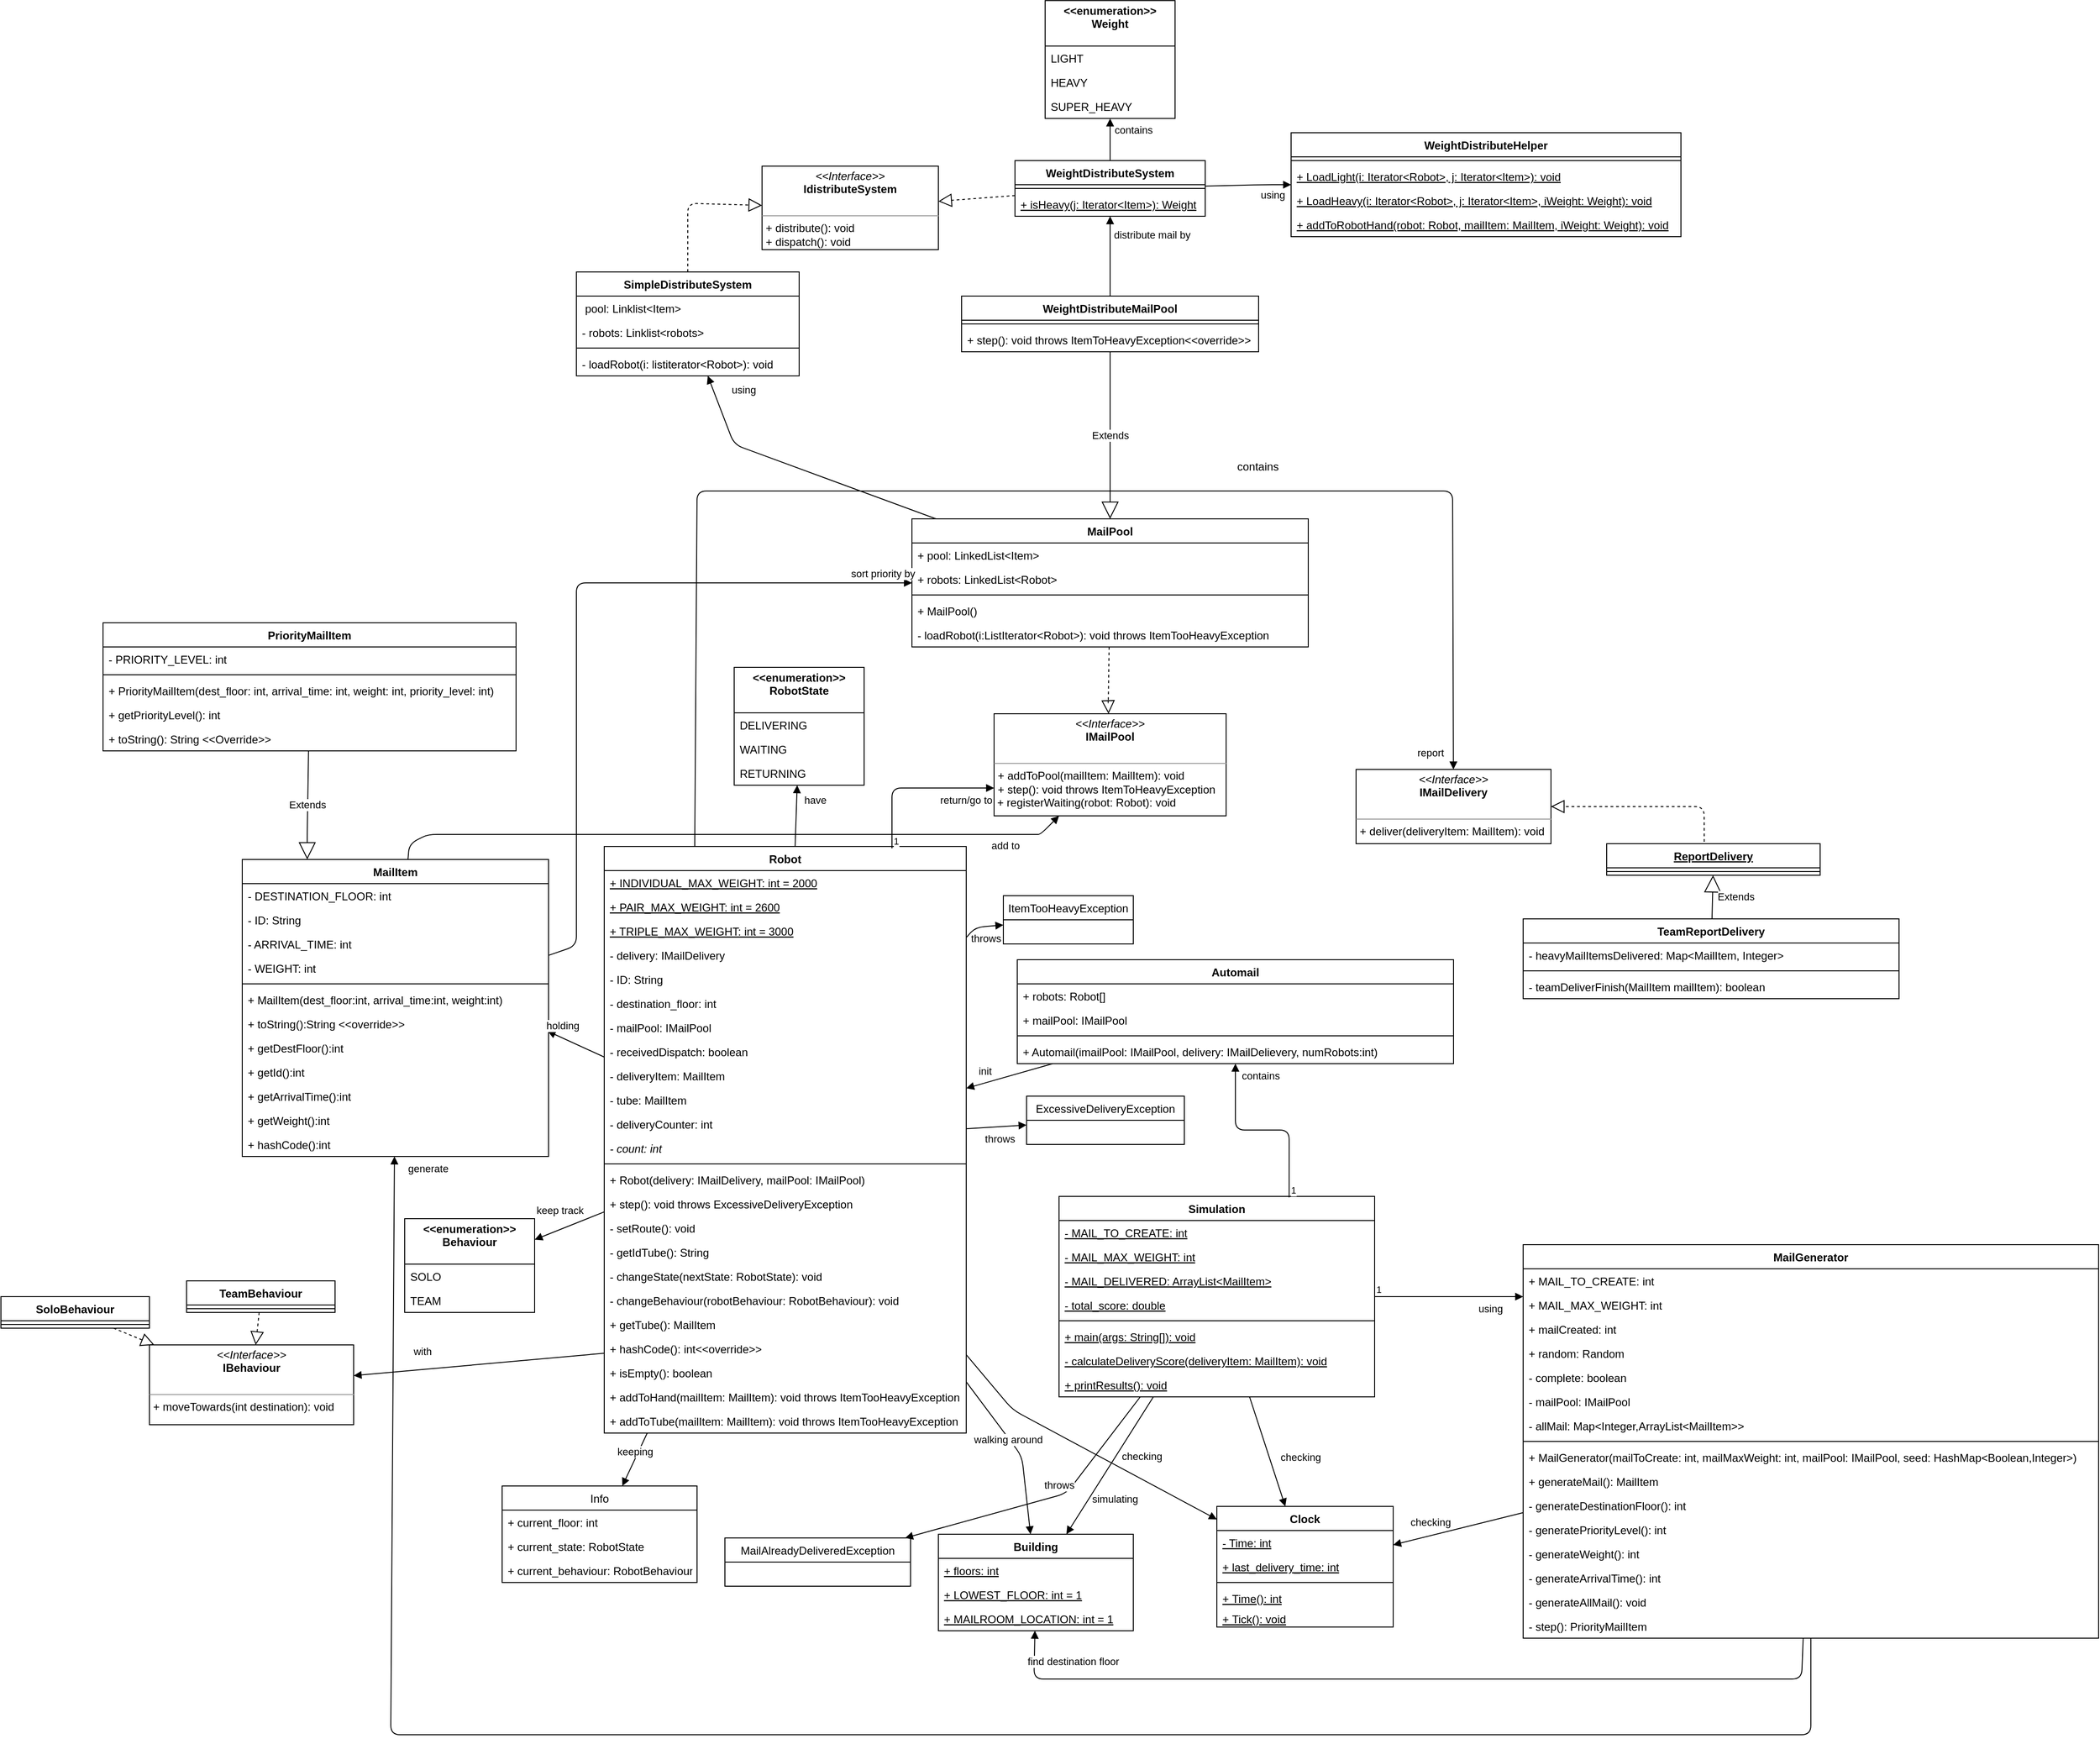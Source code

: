 <mxfile version="10.6.3" type="github"><diagram id="WMBy4JNzaj6uFM6D7WlH" name="Page-1"><mxGraphModel dx="3198" dy="2053" grid="1" gridSize="10" guides="1" tooltips="1" connect="1" arrows="1" fold="1" page="1" pageScale="1" pageWidth="827" pageHeight="1169" math="0" shadow="0"><root><mxCell id="0"/><mxCell id="1" parent="0"/><mxCell id="nnWmIQtjTR-0IdJRERVG-1" value="Simulation" style="swimlane;fontStyle=1;align=center;verticalAlign=top;childLayout=stackLayout;horizontal=1;startSize=26;horizontalStack=0;resizeParent=1;resizeParentMax=0;resizeLast=0;collapsible=1;marginBottom=0;" parent="1" vertex="1"><mxGeometry x="-50" y="510" width="340" height="216" as="geometry"/></mxCell><mxCell id="nnWmIQtjTR-0IdJRERVG-2" value="- MAIL_TO_CREATE: int&#10;&#10;" style="text;strokeColor=none;fillColor=none;align=left;verticalAlign=top;spacingLeft=4;spacingRight=4;overflow=hidden;rotatable=0;points=[[0,0.5],[1,0.5]];portConstraint=eastwest;fontStyle=4" parent="nnWmIQtjTR-0IdJRERVG-1" vertex="1"><mxGeometry y="26" width="340" height="26" as="geometry"/></mxCell><mxCell id="nnWmIQtjTR-0IdJRERVG-5" value="- MAIL_MAX_WEIGHT: int&#10;" style="text;strokeColor=none;fillColor=none;align=left;verticalAlign=top;spacingLeft=4;spacingRight=4;overflow=hidden;rotatable=0;points=[[0,0.5],[1,0.5]];portConstraint=eastwest;fontStyle=4" parent="nnWmIQtjTR-0IdJRERVG-1" vertex="1"><mxGeometry y="52" width="340" height="26" as="geometry"/></mxCell><mxCell id="nnWmIQtjTR-0IdJRERVG-6" value="- MAIL_DELIVERED: ArrayList&lt;MailItem&gt;&#10;" style="text;strokeColor=none;fillColor=none;align=left;verticalAlign=top;spacingLeft=4;spacingRight=4;overflow=hidden;rotatable=0;points=[[0,0.5],[1,0.5]];portConstraint=eastwest;fontStyle=4" parent="nnWmIQtjTR-0IdJRERVG-1" vertex="1"><mxGeometry y="78" width="340" height="26" as="geometry"/></mxCell><mxCell id="nnWmIQtjTR-0IdJRERVG-7" value="- total_score: double&#10;" style="text;strokeColor=none;fillColor=none;align=left;verticalAlign=top;spacingLeft=4;spacingRight=4;overflow=hidden;rotatable=0;points=[[0,0.5],[1,0.5]];portConstraint=eastwest;fontStyle=4" parent="nnWmIQtjTR-0IdJRERVG-1" vertex="1"><mxGeometry y="104" width="340" height="26" as="geometry"/></mxCell><mxCell id="nnWmIQtjTR-0IdJRERVG-3" value="" style="line;strokeWidth=1;fillColor=none;align=left;verticalAlign=middle;spacingTop=-1;spacingLeft=3;spacingRight=3;rotatable=0;labelPosition=right;points=[];portConstraint=eastwest;" parent="nnWmIQtjTR-0IdJRERVG-1" vertex="1"><mxGeometry y="130" width="340" height="8" as="geometry"/></mxCell><mxCell id="nnWmIQtjTR-0IdJRERVG-4" value="+ main(args: String[]): void" style="text;strokeColor=none;fillColor=none;align=left;verticalAlign=top;spacingLeft=4;spacingRight=4;overflow=hidden;rotatable=0;points=[[0,0.5],[1,0.5]];portConstraint=eastwest;fontStyle=4" parent="nnWmIQtjTR-0IdJRERVG-1" vertex="1"><mxGeometry y="138" width="340" height="26" as="geometry"/></mxCell><mxCell id="nnWmIQtjTR-0IdJRERVG-8" value="- calculateDeliveryScore(deliveryItem: MailItem): void&#10;" style="text;strokeColor=none;fillColor=none;align=left;verticalAlign=top;spacingLeft=4;spacingRight=4;overflow=hidden;rotatable=0;points=[[0,0.5],[1,0.5]];portConstraint=eastwest;fontStyle=4" parent="nnWmIQtjTR-0IdJRERVG-1" vertex="1"><mxGeometry y="164" width="340" height="26" as="geometry"/></mxCell><mxCell id="nnWmIQtjTR-0IdJRERVG-9" value="+ printResults(): void&#10;" style="text;strokeColor=none;fillColor=none;align=left;verticalAlign=top;spacingLeft=4;spacingRight=4;overflow=hidden;rotatable=0;points=[[0,0.5],[1,0.5]];portConstraint=eastwest;fontStyle=4" parent="nnWmIQtjTR-0IdJRERVG-1" vertex="1"><mxGeometry y="190" width="340" height="26" as="geometry"/></mxCell><mxCell id="nnWmIQtjTR-0IdJRERVG-10" value="ReportDelivery" style="swimlane;fontStyle=5;align=center;verticalAlign=top;childLayout=stackLayout;horizontal=1;startSize=26;horizontalStack=0;resizeParent=1;resizeParentMax=0;resizeLast=0;collapsible=1;marginBottom=0;" parent="1" vertex="1"><mxGeometry x="540" y="130" width="230" height="34" as="geometry"/></mxCell><mxCell id="nnWmIQtjTR-0IdJRERVG-12" value="" style="line;strokeWidth=1;fillColor=none;align=left;verticalAlign=middle;spacingTop=-1;spacingLeft=3;spacingRight=3;rotatable=0;labelPosition=right;points=[];portConstraint=eastwest;" parent="nnWmIQtjTR-0IdJRERVG-10" vertex="1"><mxGeometry y="26" width="230" height="8" as="geometry"/></mxCell><mxCell id="nnWmIQtjTR-0IdJRERVG-21" value="&lt;p style=&quot;margin: 0px ; margin-top: 4px ; text-align: center&quot;&gt;&lt;i&gt;&amp;lt;&amp;lt;Interface&amp;gt;&amp;gt;&lt;/i&gt;&lt;br&gt;&lt;b&gt;IMailDelivery&lt;/b&gt;&lt;/p&gt;&lt;p style=&quot;margin: 0px ; margin-left: 4px&quot;&gt;&lt;br&gt;&lt;/p&gt;&lt;hr size=&quot;1&quot;&gt;&lt;p style=&quot;margin: 0px ; margin-left: 4px&quot;&gt;+ deliver(deliveryItem: MailItem): void&lt;br&gt;&lt;/p&gt;&lt;div&gt;&lt;br&gt;&lt;/div&gt;" style="verticalAlign=top;align=left;overflow=fill;fontSize=12;fontFamily=Helvetica;html=1;" parent="1" vertex="1"><mxGeometry x="270" y="50" width="210" height="80" as="geometry"/></mxCell><mxCell id="nnWmIQtjTR-0IdJRERVG-22" value="" style="endArrow=block;dashed=1;endFill=0;endSize=12;html=1;exitX=0.457;exitY=-0.059;exitDx=0;exitDy=0;exitPerimeter=0;" parent="1" source="nnWmIQtjTR-0IdJRERVG-10" target="nnWmIQtjTR-0IdJRERVG-21" edge="1"><mxGeometry width="160" relative="1" as="geometry"><mxPoint x="610" y="90" as="sourcePoint"/><mxPoint x="690" y="40" as="targetPoint"/><Array as="points"><mxPoint x="645" y="90"/></Array></mxGeometry></mxCell><mxCell id="KA7qS1q_nax6z3Kg3rgi-1" value="Automail" style="swimlane;fontStyle=1;align=center;verticalAlign=top;childLayout=stackLayout;horizontal=1;startSize=26;horizontalStack=0;resizeParent=1;resizeParentMax=0;resizeLast=0;collapsible=1;marginBottom=0;" parent="1" vertex="1"><mxGeometry x="-95" y="255" width="470" height="112" as="geometry"/></mxCell><mxCell id="KA7qS1q_nax6z3Kg3rgi-2" value="+ robots: Robot[]" style="text;strokeColor=none;fillColor=none;align=left;verticalAlign=top;spacingLeft=4;spacingRight=4;overflow=hidden;rotatable=0;points=[[0,0.5],[1,0.5]];portConstraint=eastwest;" parent="KA7qS1q_nax6z3Kg3rgi-1" vertex="1"><mxGeometry y="26" width="470" height="26" as="geometry"/></mxCell><mxCell id="KA7qS1q_nax6z3Kg3rgi-5" value="+ mailPool: IMailPool" style="text;strokeColor=none;fillColor=none;align=left;verticalAlign=top;spacingLeft=4;spacingRight=4;overflow=hidden;rotatable=0;points=[[0,0.5],[1,0.5]];portConstraint=eastwest;" parent="KA7qS1q_nax6z3Kg3rgi-1" vertex="1"><mxGeometry y="52" width="470" height="26" as="geometry"/></mxCell><mxCell id="KA7qS1q_nax6z3Kg3rgi-3" value="" style="line;strokeWidth=1;fillColor=none;align=left;verticalAlign=middle;spacingTop=-1;spacingLeft=3;spacingRight=3;rotatable=0;labelPosition=right;points=[];portConstraint=eastwest;" parent="KA7qS1q_nax6z3Kg3rgi-1" vertex="1"><mxGeometry y="78" width="470" height="8" as="geometry"/></mxCell><mxCell id="KA7qS1q_nax6z3Kg3rgi-4" value="+ Automail(imailPool: IMailPool, delivery: IMailDelievery, numRobots:int)&#10;&#10;" style="text;strokeColor=none;fillColor=none;align=left;verticalAlign=top;spacingLeft=4;spacingRight=4;overflow=hidden;rotatable=0;points=[[0,0.5],[1,0.5]];portConstraint=eastwest;" parent="KA7qS1q_nax6z3Kg3rgi-1" vertex="1"><mxGeometry y="86" width="470" height="26" as="geometry"/></mxCell><mxCell id="KA7qS1q_nax6z3Kg3rgi-8" value="contains&lt;br&gt;" style="endArrow=block;endFill=1;html=1;edgeStyle=orthogonalEdgeStyle;align=left;verticalAlign=top;exitX=0.729;exitY=0.005;exitDx=0;exitDy=0;exitPerimeter=0;" parent="1" source="nnWmIQtjTR-0IdJRERVG-1" target="KA7qS1q_nax6z3Kg3rgi-1" edge="1"><mxGeometry x="1" y="-5" relative="1" as="geometry"><mxPoint x="-100" y="750" as="sourcePoint"/><mxPoint x="60" y="750" as="targetPoint"/><mxPoint as="offset"/></mxGeometry></mxCell><mxCell id="KA7qS1q_nax6z3Kg3rgi-9" value="1" style="resizable=0;html=1;align=left;verticalAlign=bottom;labelBackgroundColor=#ffffff;fontSize=10;" parent="KA7qS1q_nax6z3Kg3rgi-8" connectable="0" vertex="1"><mxGeometry x="-1" relative="1" as="geometry"/></mxCell><mxCell id="KA7qS1q_nax6z3Kg3rgi-12" value="&lt;p style=&quot;margin: 0px ; margin-top: 4px ; text-align: center&quot;&gt;&lt;i&gt;&amp;lt;&amp;lt;Interface&amp;gt;&amp;gt;&lt;/i&gt;&lt;br&gt;&lt;b&gt;IMailPool&lt;/b&gt;&lt;/p&gt;&lt;p style=&quot;margin: 0px ; margin-left: 4px&quot;&gt;&lt;br&gt;&lt;/p&gt;&lt;hr size=&quot;1&quot;&gt;&lt;p style=&quot;margin: 0px ; margin-left: 4px&quot;&gt;+ addToPool(mailItem: MailItem): void&lt;br&gt;&lt;/p&gt;&lt;p style=&quot;margin: 0px ; margin-left: 4px&quot;&gt;+ step(): void throws ItemToHeavyException&lt;br&gt;&lt;/p&gt;&lt;div&gt;&amp;nbsp;+ registerWaiting(robot: Robot): void&lt;br&gt;&lt;/div&gt;" style="verticalAlign=top;align=left;overflow=fill;fontSize=12;fontFamily=Helvetica;html=1;" parent="1" vertex="1"><mxGeometry x="-120" y="-10" width="250" height="110" as="geometry"/></mxCell><mxCell id="KA7qS1q_nax6z3Kg3rgi-16" value="MailPool" style="swimlane;fontStyle=1;align=center;verticalAlign=top;childLayout=stackLayout;horizontal=1;startSize=26;horizontalStack=0;resizeParent=1;resizeParentMax=0;resizeLast=0;collapsible=1;marginBottom=0;" parent="1" vertex="1"><mxGeometry x="-208.5" y="-220" width="427" height="138" as="geometry"/></mxCell><mxCell id="KA7qS1q_nax6z3Kg3rgi-17" value="+ pool: LinkedList&lt;Item&gt;" style="text;strokeColor=none;fillColor=none;align=left;verticalAlign=top;spacingLeft=4;spacingRight=4;overflow=hidden;rotatable=0;points=[[0,0.5],[1,0.5]];portConstraint=eastwest;" parent="KA7qS1q_nax6z3Kg3rgi-16" vertex="1"><mxGeometry y="26" width="427" height="26" as="geometry"/></mxCell><mxCell id="KA7qS1q_nax6z3Kg3rgi-23" value="+ robots: LinkedList&lt;Robot&gt;" style="text;strokeColor=none;fillColor=none;align=left;verticalAlign=top;spacingLeft=4;spacingRight=4;overflow=hidden;rotatable=0;points=[[0,0.5],[1,0.5]];portConstraint=eastwest;" parent="KA7qS1q_nax6z3Kg3rgi-16" vertex="1"><mxGeometry y="52" width="427" height="26" as="geometry"/></mxCell><mxCell id="KA7qS1q_nax6z3Kg3rgi-18" value="" style="line;strokeWidth=1;fillColor=none;align=left;verticalAlign=middle;spacingTop=-1;spacingLeft=3;spacingRight=3;rotatable=0;labelPosition=right;points=[];portConstraint=eastwest;" parent="KA7qS1q_nax6z3Kg3rgi-16" vertex="1"><mxGeometry y="78" width="427" height="8" as="geometry"/></mxCell><mxCell id="KA7qS1q_nax6z3Kg3rgi-19" value="+ MailPool()" style="text;strokeColor=none;fillColor=none;align=left;verticalAlign=top;spacingLeft=4;spacingRight=4;overflow=hidden;rotatable=0;points=[[0,0.5],[1,0.5]];portConstraint=eastwest;" parent="KA7qS1q_nax6z3Kg3rgi-16" vertex="1"><mxGeometry y="86" width="427" height="26" as="geometry"/></mxCell><mxCell id="KA7qS1q_nax6z3Kg3rgi-24" value="- loadRobot(i:ListIterator&lt;Robot&gt;): void throws ItemTooHeavyException&#10;" style="text;strokeColor=none;fillColor=none;align=left;verticalAlign=top;spacingLeft=4;spacingRight=4;overflow=hidden;rotatable=0;points=[[0,0.5],[1,0.5]];portConstraint=eastwest;" parent="KA7qS1q_nax6z3Kg3rgi-16" vertex="1"><mxGeometry y="112" width="427" height="26" as="geometry"/></mxCell><mxCell id="KA7qS1q_nax6z3Kg3rgi-20" value="" style="endArrow=block;dashed=1;endFill=0;endSize=12;html=1;" parent="1" source="KA7qS1q_nax6z3Kg3rgi-16" target="KA7qS1q_nax6z3Kg3rgi-12" edge="1"><mxGeometry width="160" relative="1" as="geometry"><mxPoint x="-290" y="190" as="sourcePoint"/><mxPoint x="-130" y="190" as="targetPoint"/><Array as="points"><mxPoint x="3" y="-20"/></Array></mxGeometry></mxCell><mxCell id="KA7qS1q_nax6z3Kg3rgi-25" value="Robot" style="swimlane;fontStyle=1;align=center;verticalAlign=top;childLayout=stackLayout;horizontal=1;startSize=26;horizontalStack=0;resizeParent=1;resizeParentMax=0;resizeLast=0;collapsible=1;marginBottom=0;" parent="1" vertex="1"><mxGeometry x="-540" y="133" width="390" height="632" as="geometry"/></mxCell><mxCell id="KA7qS1q_nax6z3Kg3rgi-26" value="+ INDIVIDUAL_MAX_WEIGHT: int = 2000&#10;" style="text;strokeColor=none;fillColor=none;align=left;verticalAlign=top;spacingLeft=4;spacingRight=4;overflow=hidden;rotatable=0;points=[[0,0.5],[1,0.5]];portConstraint=eastwest;fontStyle=4" parent="KA7qS1q_nax6z3Kg3rgi-25" vertex="1"><mxGeometry y="26" width="390" height="26" as="geometry"/></mxCell><mxCell id="KA7qS1q_nax6z3Kg3rgi-29" value="+ PAIR_MAX_WEIGHT: int = 2600&#10;" style="text;strokeColor=none;fillColor=none;align=left;verticalAlign=top;spacingLeft=4;spacingRight=4;overflow=hidden;rotatable=0;points=[[0,0.5],[1,0.5]];portConstraint=eastwest;fontStyle=4" parent="KA7qS1q_nax6z3Kg3rgi-25" vertex="1"><mxGeometry y="52" width="390" height="26" as="geometry"/></mxCell><mxCell id="KA7qS1q_nax6z3Kg3rgi-30" value="+ TRIPLE_MAX_WEIGHT: int = 3000&#10;" style="text;strokeColor=none;fillColor=none;align=left;verticalAlign=top;spacingLeft=4;spacingRight=4;overflow=hidden;rotatable=0;points=[[0,0.5],[1,0.5]];portConstraint=eastwest;fontStyle=4" parent="KA7qS1q_nax6z3Kg3rgi-25" vertex="1"><mxGeometry y="78" width="390" height="26" as="geometry"/></mxCell><mxCell id="KA7qS1q_nax6z3Kg3rgi-31" value="- delivery: IMailDelivery&#10;" style="text;strokeColor=none;fillColor=none;align=left;verticalAlign=top;spacingLeft=4;spacingRight=4;overflow=hidden;rotatable=0;points=[[0,0.5],[1,0.5]];portConstraint=eastwest;fontStyle=0" parent="KA7qS1q_nax6z3Kg3rgi-25" vertex="1"><mxGeometry y="104" width="390" height="26" as="geometry"/></mxCell><mxCell id="KA7qS1q_nax6z3Kg3rgi-32" value="- ID: String&#10;" style="text;strokeColor=none;fillColor=none;align=left;verticalAlign=top;spacingLeft=4;spacingRight=4;overflow=hidden;rotatable=0;points=[[0,0.5],[1,0.5]];portConstraint=eastwest;fontStyle=0" parent="KA7qS1q_nax6z3Kg3rgi-25" vertex="1"><mxGeometry y="130" width="390" height="26" as="geometry"/></mxCell><mxCell id="KA7qS1q_nax6z3Kg3rgi-46" value="- destination_floor: int&#10;" style="text;strokeColor=none;fillColor=none;align=left;verticalAlign=top;spacingLeft=4;spacingRight=4;overflow=hidden;rotatable=0;points=[[0,0.5],[1,0.5]];portConstraint=eastwest;fontStyle=0" parent="KA7qS1q_nax6z3Kg3rgi-25" vertex="1"><mxGeometry y="156" width="390" height="26" as="geometry"/></mxCell><mxCell id="KA7qS1q_nax6z3Kg3rgi-47" value="- mailPool: IMailPool&#10;" style="text;strokeColor=none;fillColor=none;align=left;verticalAlign=top;spacingLeft=4;spacingRight=4;overflow=hidden;rotatable=0;points=[[0,0.5],[1,0.5]];portConstraint=eastwest;fontStyle=0" parent="KA7qS1q_nax6z3Kg3rgi-25" vertex="1"><mxGeometry y="182" width="390" height="26" as="geometry"/></mxCell><mxCell id="KA7qS1q_nax6z3Kg3rgi-52" value="- receivedDispatch: boolean&#10;" style="text;strokeColor=none;fillColor=none;align=left;verticalAlign=top;spacingLeft=4;spacingRight=4;overflow=hidden;rotatable=0;points=[[0,0.5],[1,0.5]];portConstraint=eastwest;fontStyle=0" parent="KA7qS1q_nax6z3Kg3rgi-25" vertex="1"><mxGeometry y="208" width="390" height="26" as="geometry"/></mxCell><mxCell id="KA7qS1q_nax6z3Kg3rgi-53" value="- deliveryItem: MailItem&#10;" style="text;strokeColor=none;fillColor=none;align=left;verticalAlign=top;spacingLeft=4;spacingRight=4;overflow=hidden;rotatable=0;points=[[0,0.5],[1,0.5]];portConstraint=eastwest;fontStyle=0" parent="KA7qS1q_nax6z3Kg3rgi-25" vertex="1"><mxGeometry y="234" width="390" height="26" as="geometry"/></mxCell><mxCell id="KA7qS1q_nax6z3Kg3rgi-69" value="- tube: MailItem&#10;" style="text;strokeColor=none;fillColor=none;align=left;verticalAlign=top;spacingLeft=4;spacingRight=4;overflow=hidden;rotatable=0;points=[[0,0.5],[1,0.5]];portConstraint=eastwest;fontStyle=0" parent="KA7qS1q_nax6z3Kg3rgi-25" vertex="1"><mxGeometry y="260" width="390" height="26" as="geometry"/></mxCell><mxCell id="KA7qS1q_nax6z3Kg3rgi-70" value="- deliveryCounter: int&#10;" style="text;strokeColor=none;fillColor=none;align=left;verticalAlign=top;spacingLeft=4;spacingRight=4;overflow=hidden;rotatable=0;points=[[0,0.5],[1,0.5]];portConstraint=eastwest;fontStyle=0" parent="KA7qS1q_nax6z3Kg3rgi-25" vertex="1"><mxGeometry y="286" width="390" height="26" as="geometry"/></mxCell><mxCell id="KA7qS1q_nax6z3Kg3rgi-98" value="- count: int&#10;" style="text;strokeColor=none;fillColor=none;align=left;verticalAlign=top;spacingLeft=4;spacingRight=4;overflow=hidden;rotatable=0;points=[[0,0.5],[1,0.5]];portConstraint=eastwest;fontStyle=2" parent="KA7qS1q_nax6z3Kg3rgi-25" vertex="1"><mxGeometry y="312" width="390" height="26" as="geometry"/></mxCell><mxCell id="KA7qS1q_nax6z3Kg3rgi-27" value="" style="line;strokeWidth=1;fillColor=none;align=left;verticalAlign=middle;spacingTop=-1;spacingLeft=3;spacingRight=3;rotatable=0;labelPosition=right;points=[];portConstraint=eastwest;" parent="KA7qS1q_nax6z3Kg3rgi-25" vertex="1"><mxGeometry y="338" width="390" height="8" as="geometry"/></mxCell><mxCell id="KA7qS1q_nax6z3Kg3rgi-28" value="+ Robot(delivery: IMailDelivery, mailPool: IMailPool)&#10;" style="text;strokeColor=none;fillColor=none;align=left;verticalAlign=top;spacingLeft=4;spacingRight=4;overflow=hidden;rotatable=0;points=[[0,0.5],[1,0.5]];portConstraint=eastwest;" parent="KA7qS1q_nax6z3Kg3rgi-25" vertex="1"><mxGeometry y="346" width="390" height="26" as="geometry"/></mxCell><mxCell id="KA7qS1q_nax6z3Kg3rgi-88" value="+ step(): void throws ExcessiveDeliveryException&#10;" style="text;strokeColor=none;fillColor=none;align=left;verticalAlign=top;spacingLeft=4;spacingRight=4;overflow=hidden;rotatable=0;points=[[0,0.5],[1,0.5]];portConstraint=eastwest;" parent="KA7qS1q_nax6z3Kg3rgi-25" vertex="1"><mxGeometry y="372" width="390" height="26" as="geometry"/></mxCell><mxCell id="KA7qS1q_nax6z3Kg3rgi-89" value="- setRoute(): void&#10;" style="text;strokeColor=none;fillColor=none;align=left;verticalAlign=top;spacingLeft=4;spacingRight=4;overflow=hidden;rotatable=0;points=[[0,0.5],[1,0.5]];portConstraint=eastwest;" parent="KA7qS1q_nax6z3Kg3rgi-25" vertex="1"><mxGeometry y="398" width="390" height="26" as="geometry"/></mxCell><mxCell id="KA7qS1q_nax6z3Kg3rgi-93" value="- getIdTube(): String&#10;" style="text;strokeColor=none;fillColor=none;align=left;verticalAlign=top;spacingLeft=4;spacingRight=4;overflow=hidden;rotatable=0;points=[[0,0.5],[1,0.5]];portConstraint=eastwest;" parent="KA7qS1q_nax6z3Kg3rgi-25" vertex="1"><mxGeometry y="424" width="390" height="26" as="geometry"/></mxCell><mxCell id="KA7qS1q_nax6z3Kg3rgi-94" value="- changeState(nextState: RobotState): void&#10;" style="text;strokeColor=none;fillColor=none;align=left;verticalAlign=top;spacingLeft=4;spacingRight=4;overflow=hidden;rotatable=0;points=[[0,0.5],[1,0.5]];portConstraint=eastwest;" parent="KA7qS1q_nax6z3Kg3rgi-25" vertex="1"><mxGeometry y="450" width="390" height="26" as="geometry"/></mxCell><mxCell id="0-s6yLmF2uElzTQCqAU0-92" value="- changeBehaviour(robotBehaviour: RobotBehaviour): void&#10;" style="text;strokeColor=none;fillColor=none;align=left;verticalAlign=top;spacingLeft=4;spacingRight=4;overflow=hidden;rotatable=0;points=[[0,0.5],[1,0.5]];portConstraint=eastwest;" vertex="1" parent="KA7qS1q_nax6z3Kg3rgi-25"><mxGeometry y="476" width="390" height="26" as="geometry"/></mxCell><mxCell id="KA7qS1q_nax6z3Kg3rgi-95" value="+ getTube(): MailItem&#10;" style="text;strokeColor=none;fillColor=none;align=left;verticalAlign=top;spacingLeft=4;spacingRight=4;overflow=hidden;rotatable=0;points=[[0,0.5],[1,0.5]];portConstraint=eastwest;" parent="KA7qS1q_nax6z3Kg3rgi-25" vertex="1"><mxGeometry y="502" width="390" height="26" as="geometry"/></mxCell><mxCell id="KA7qS1q_nax6z3Kg3rgi-96" value="+ hashCode(): int&lt;&lt;override&gt;&gt;&#10;" style="text;strokeColor=none;fillColor=none;align=left;verticalAlign=top;spacingLeft=4;spacingRight=4;overflow=hidden;rotatable=0;points=[[0,0.5],[1,0.5]];portConstraint=eastwest;" parent="KA7qS1q_nax6z3Kg3rgi-25" vertex="1"><mxGeometry y="528" width="390" height="26" as="geometry"/></mxCell><mxCell id="KA7qS1q_nax6z3Kg3rgi-99" value="+ isEmpty(): boolean&#10;" style="text;strokeColor=none;fillColor=none;align=left;verticalAlign=top;spacingLeft=4;spacingRight=4;overflow=hidden;rotatable=0;points=[[0,0.5],[1,0.5]];portConstraint=eastwest;" parent="KA7qS1q_nax6z3Kg3rgi-25" vertex="1"><mxGeometry y="554" width="390" height="26" as="geometry"/></mxCell><mxCell id="KA7qS1q_nax6z3Kg3rgi-100" value="+ addToHand(mailItem: MailItem): void throws ItemTooHeavyException&#10;" style="text;strokeColor=none;fillColor=none;align=left;verticalAlign=top;spacingLeft=4;spacingRight=4;overflow=hidden;rotatable=0;points=[[0,0.5],[1,0.5]];portConstraint=eastwest;" parent="KA7qS1q_nax6z3Kg3rgi-25" vertex="1"><mxGeometry y="580" width="390" height="26" as="geometry"/></mxCell><mxCell id="KA7qS1q_nax6z3Kg3rgi-104" value="+ addToTube(mailItem: MailItem): void throws ItemTooHeavyException&#10;" style="text;strokeColor=none;fillColor=none;align=left;verticalAlign=top;spacingLeft=4;spacingRight=4;overflow=hidden;rotatable=0;points=[[0,0.5],[1,0.5]];portConstraint=eastwest;" parent="KA7qS1q_nax6z3Kg3rgi-25" vertex="1"><mxGeometry y="606" width="390" height="26" as="geometry"/></mxCell><mxCell id="KA7qS1q_nax6z3Kg3rgi-40" value="&lt;&lt;enumeration&gt;&gt;&#10;RobotState&#10; " style="swimlane;fontStyle=1;childLayout=stackLayout;horizontal=1;startSize=49;fillColor=none;horizontalStack=0;resizeParent=1;resizeParentMax=0;resizeLast=0;collapsible=1;marginBottom=0;" parent="1" vertex="1"><mxGeometry x="-400" y="-60" width="140" height="127" as="geometry"/></mxCell><mxCell id="KA7qS1q_nax6z3Kg3rgi-41" value="DELIVERING" style="text;strokeColor=none;fillColor=none;align=left;verticalAlign=top;spacingLeft=4;spacingRight=4;overflow=hidden;rotatable=0;points=[[0,0.5],[1,0.5]];portConstraint=eastwest;" parent="KA7qS1q_nax6z3Kg3rgi-40" vertex="1"><mxGeometry y="49" width="140" height="26" as="geometry"/></mxCell><mxCell id="KA7qS1q_nax6z3Kg3rgi-42" value="WAITING" style="text;strokeColor=none;fillColor=none;align=left;verticalAlign=top;spacingLeft=4;spacingRight=4;overflow=hidden;rotatable=0;points=[[0,0.5],[1,0.5]];portConstraint=eastwest;" parent="KA7qS1q_nax6z3Kg3rgi-40" vertex="1"><mxGeometry y="75" width="140" height="26" as="geometry"/></mxCell><mxCell id="KA7qS1q_nax6z3Kg3rgi-43" value="RETURNING" style="text;strokeColor=none;fillColor=none;align=left;verticalAlign=top;spacingLeft=4;spacingRight=4;overflow=hidden;rotatable=0;points=[[0,0.5],[1,0.5]];portConstraint=eastwest;" parent="KA7qS1q_nax6z3Kg3rgi-40" vertex="1"><mxGeometry y="101" width="140" height="26" as="geometry"/></mxCell><mxCell id="KA7qS1q_nax6z3Kg3rgi-44" value="have&lt;br&gt;" style="html=1;verticalAlign=bottom;endArrow=block;" parent="1" source="KA7qS1q_nax6z3Kg3rgi-25" target="KA7qS1q_nax6z3Kg3rgi-40" edge="1"><mxGeometry x="0.27" y="-20" width="80" relative="1" as="geometry"><mxPoint x="-330" y="130" as="sourcePoint"/><mxPoint x="-430" y="32" as="targetPoint"/><Array as="points"/><mxPoint as="offset"/></mxGeometry></mxCell><mxCell id="KA7qS1q_nax6z3Kg3rgi-48" value="init&lt;br&gt;" style="html=1;verticalAlign=bottom;endArrow=block;" parent="1" source="KA7qS1q_nax6z3Kg3rgi-1" target="KA7qS1q_nax6z3Kg3rgi-25" edge="1"><mxGeometry x="0.539" y="-4" width="80" relative="1" as="geometry"><mxPoint x="-100" y="304" as="sourcePoint"/><mxPoint x="-140" y="320" as="targetPoint"/><Array as="points"/><mxPoint as="offset"/></mxGeometry></mxCell><mxCell id="KA7qS1q_nax6z3Kg3rgi-49" value="return/go&amp;nbsp;to" style="endArrow=block;endFill=1;html=1;edgeStyle=orthogonalEdgeStyle;align=left;verticalAlign=top;" parent="1" target="KA7qS1q_nax6z3Kg3rgi-12" edge="1"><mxGeometry x="0.314" relative="1" as="geometry"><mxPoint x="-230" y="135" as="sourcePoint"/><mxPoint x="-50" y="210.5" as="targetPoint"/><Array as="points"><mxPoint x="-230" y="135"/><mxPoint x="-230" y="70"/></Array><mxPoint as="offset"/></mxGeometry></mxCell><mxCell id="KA7qS1q_nax6z3Kg3rgi-50" value="1" style="resizable=0;html=1;align=left;verticalAlign=bottom;labelBackgroundColor=#ffffff;fontSize=10;" parent="KA7qS1q_nax6z3Kg3rgi-49" connectable="0" vertex="1"><mxGeometry x="-1" relative="1" as="geometry"/></mxCell><mxCell id="KA7qS1q_nax6z3Kg3rgi-51" value="report&lt;br&gt;" style="html=1;verticalAlign=bottom;endArrow=block;exitX=0.25;exitY=0;exitDx=0;exitDy=0;" parent="1" source="KA7qS1q_nax6z3Kg3rgi-25" target="nnWmIQtjTR-0IdJRERVG-21" edge="1"><mxGeometry x="0.987" y="-25" width="80" relative="1" as="geometry"><mxPoint x="-200" y="409.5" as="sourcePoint"/><mxPoint x="-120" y="409.5" as="targetPoint"/><Array as="points"><mxPoint x="-440" y="-250"/><mxPoint x="374" y="-250"/></Array><mxPoint as="offset"/></mxGeometry></mxCell><mxCell id="KA7qS1q_nax6z3Kg3rgi-54" value="MailItem" style="swimlane;fontStyle=1;align=center;verticalAlign=top;childLayout=stackLayout;horizontal=1;startSize=26;horizontalStack=0;resizeParent=1;resizeParentMax=0;resizeLast=0;collapsible=1;marginBottom=0;" parent="1" vertex="1"><mxGeometry x="-930" y="147" width="330" height="320" as="geometry"/></mxCell><mxCell id="KA7qS1q_nax6z3Kg3rgi-55" value="- DESTINATION_FLOOR: int&#10;" style="text;strokeColor=none;fillColor=none;align=left;verticalAlign=top;spacingLeft=4;spacingRight=4;overflow=hidden;rotatable=0;points=[[0,0.5],[1,0.5]];portConstraint=eastwest;fontStyle=0" parent="KA7qS1q_nax6z3Kg3rgi-54" vertex="1"><mxGeometry y="26" width="330" height="26" as="geometry"/></mxCell><mxCell id="KA7qS1q_nax6z3Kg3rgi-58" value="- ID: String&#10;" style="text;strokeColor=none;fillColor=none;align=left;verticalAlign=top;spacingLeft=4;spacingRight=4;overflow=hidden;rotatable=0;points=[[0,0.5],[1,0.5]];portConstraint=eastwest;fontStyle=0" parent="KA7qS1q_nax6z3Kg3rgi-54" vertex="1"><mxGeometry y="52" width="330" height="26" as="geometry"/></mxCell><mxCell id="KA7qS1q_nax6z3Kg3rgi-59" value="- ARRIVAL_TIME: int&#10;" style="text;strokeColor=none;fillColor=none;align=left;verticalAlign=top;spacingLeft=4;spacingRight=4;overflow=hidden;rotatable=0;points=[[0,0.5],[1,0.5]];portConstraint=eastwest;fontStyle=0" parent="KA7qS1q_nax6z3Kg3rgi-54" vertex="1"><mxGeometry y="78" width="330" height="26" as="geometry"/></mxCell><mxCell id="KA7qS1q_nax6z3Kg3rgi-60" value="- WEIGHT: int&#10;" style="text;strokeColor=none;fillColor=none;align=left;verticalAlign=top;spacingLeft=4;spacingRight=4;overflow=hidden;rotatable=0;points=[[0,0.5],[1,0.5]];portConstraint=eastwest;fontStyle=0" parent="KA7qS1q_nax6z3Kg3rgi-54" vertex="1"><mxGeometry y="104" width="330" height="26" as="geometry"/></mxCell><mxCell id="KA7qS1q_nax6z3Kg3rgi-56" value="" style="line;strokeWidth=1;fillColor=none;align=left;verticalAlign=middle;spacingTop=-1;spacingLeft=3;spacingRight=3;rotatable=0;labelPosition=right;points=[];portConstraint=eastwest;" parent="KA7qS1q_nax6z3Kg3rgi-54" vertex="1"><mxGeometry y="130" width="330" height="8" as="geometry"/></mxCell><mxCell id="KA7qS1q_nax6z3Kg3rgi-57" value="+ MailItem(dest_floor:int, arrival_time:int, weight:int)&#10;" style="text;strokeColor=none;fillColor=none;align=left;verticalAlign=top;spacingLeft=4;spacingRight=4;overflow=hidden;rotatable=0;points=[[0,0.5],[1,0.5]];portConstraint=eastwest;" parent="KA7qS1q_nax6z3Kg3rgi-54" vertex="1"><mxGeometry y="138" width="330" height="26" as="geometry"/></mxCell><mxCell id="KA7qS1q_nax6z3Kg3rgi-61" value="+ toString():String &lt;&lt;override&gt;&gt;&#10;" style="text;strokeColor=none;fillColor=none;align=left;verticalAlign=top;spacingLeft=4;spacingRight=4;overflow=hidden;rotatable=0;points=[[0,0.5],[1,0.5]];portConstraint=eastwest;" parent="KA7qS1q_nax6z3Kg3rgi-54" vertex="1"><mxGeometry y="164" width="330" height="26" as="geometry"/></mxCell><mxCell id="KA7qS1q_nax6z3Kg3rgi-62" value="+ getDestFloor():int&#10;" style="text;strokeColor=none;fillColor=none;align=left;verticalAlign=top;spacingLeft=4;spacingRight=4;overflow=hidden;rotatable=0;points=[[0,0.5],[1,0.5]];portConstraint=eastwest;" parent="KA7qS1q_nax6z3Kg3rgi-54" vertex="1"><mxGeometry y="190" width="330" height="26" as="geometry"/></mxCell><mxCell id="KA7qS1q_nax6z3Kg3rgi-63" value="+ getId():int&#10;" style="text;strokeColor=none;fillColor=none;align=left;verticalAlign=top;spacingLeft=4;spacingRight=4;overflow=hidden;rotatable=0;points=[[0,0.5],[1,0.5]];portConstraint=eastwest;" parent="KA7qS1q_nax6z3Kg3rgi-54" vertex="1"><mxGeometry y="216" width="330" height="26" as="geometry"/></mxCell><mxCell id="KA7qS1q_nax6z3Kg3rgi-64" value="+ getArrivalTime():int&#10;" style="text;strokeColor=none;fillColor=none;align=left;verticalAlign=top;spacingLeft=4;spacingRight=4;overflow=hidden;rotatable=0;points=[[0,0.5],[1,0.5]];portConstraint=eastwest;" parent="KA7qS1q_nax6z3Kg3rgi-54" vertex="1"><mxGeometry y="242" width="330" height="26" as="geometry"/></mxCell><mxCell id="KA7qS1q_nax6z3Kg3rgi-66" value="+ getWeight():int&#10;" style="text;strokeColor=none;fillColor=none;align=left;verticalAlign=top;spacingLeft=4;spacingRight=4;overflow=hidden;rotatable=0;points=[[0,0.5],[1,0.5]];portConstraint=eastwest;" parent="KA7qS1q_nax6z3Kg3rgi-54" vertex="1"><mxGeometry y="268" width="330" height="26" as="geometry"/></mxCell><mxCell id="KA7qS1q_nax6z3Kg3rgi-67" value="+ hashCode():int&#10;" style="text;strokeColor=none;fillColor=none;align=left;verticalAlign=top;spacingLeft=4;spacingRight=4;overflow=hidden;rotatable=0;points=[[0,0.5],[1,0.5]];portConstraint=eastwest;" parent="KA7qS1q_nax6z3Kg3rgi-54" vertex="1"><mxGeometry y="294" width="330" height="26" as="geometry"/></mxCell><mxCell id="KA7qS1q_nax6z3Kg3rgi-68" value="holding&lt;br&gt;" style="html=1;verticalAlign=bottom;endArrow=block;entryX=0.997;entryY=0.808;entryDx=0;entryDy=0;entryPerimeter=0;" parent="1" source="KA7qS1q_nax6z3Kg3rgi-25" target="KA7qS1q_nax6z3Kg3rgi-61" edge="1"><mxGeometry x="0.539" y="-4" width="80" relative="1" as="geometry"><mxPoint x="-570" y="410.5" as="sourcePoint"/><mxPoint x="-490" y="410.5" as="targetPoint"/><mxPoint as="offset"/></mxGeometry></mxCell><mxCell id="KA7qS1q_nax6z3Kg3rgi-73" value="MailAlreadyDeliveredException" style="swimlane;fontStyle=0;childLayout=stackLayout;horizontal=1;startSize=26;fillColor=none;horizontalStack=0;resizeParent=1;resizeParentMax=0;resizeLast=0;collapsible=1;marginBottom=0;" parent="1" vertex="1"><mxGeometry x="-410" y="878" width="200" height="52" as="geometry"/></mxCell><mxCell id="KA7qS1q_nax6z3Kg3rgi-77" value="ItemTooHeavyException" style="swimlane;fontStyle=0;childLayout=stackLayout;horizontal=1;startSize=26;fillColor=none;horizontalStack=0;resizeParent=1;resizeParentMax=0;resizeLast=0;collapsible=1;marginBottom=0;" parent="1" vertex="1"><mxGeometry x="-110" y="186" width="140" height="52" as="geometry"/></mxCell><mxCell id="KA7qS1q_nax6z3Kg3rgi-81" value="ExcessiveDeliveryException" style="swimlane;fontStyle=0;childLayout=stackLayout;horizontal=1;startSize=26;fillColor=none;horizontalStack=0;resizeParent=1;resizeParentMax=0;resizeLast=0;collapsible=1;marginBottom=0;" parent="1" vertex="1"><mxGeometry x="-85" y="402" width="170" height="52" as="geometry"/></mxCell><mxCell id="KA7qS1q_nax6z3Kg3rgi-91" value="throws&lt;br&gt;" style="html=1;verticalAlign=bottom;endArrow=block;" parent="1" source="KA7qS1q_nax6z3Kg3rgi-25" target="KA7qS1q_nax6z3Kg3rgi-81" edge="1"><mxGeometry x="0.044" y="-22" width="80" relative="1" as="geometry"><mxPoint x="-85" y="412.371" as="sourcePoint"/><mxPoint x="-150" y="400.419" as="targetPoint"/><Array as="points"/><mxPoint x="1" as="offset"/></mxGeometry></mxCell><mxCell id="KA7qS1q_nax6z3Kg3rgi-102" value="throws&lt;br&gt;" style="html=1;verticalAlign=bottom;endArrow=block;" parent="1" source="KA7qS1q_nax6z3Kg3rgi-25" target="KA7qS1q_nax6z3Kg3rgi-77" edge="1"><mxGeometry x="0.044" y="-22" width="80" relative="1" as="geometry"><mxPoint x="-140" y="458.435" as="sourcePoint"/><mxPoint x="-75" y="449.58" as="targetPoint"/><Array as="points"><mxPoint x="-140" y="220"/></Array><mxPoint x="1" as="offset"/></mxGeometry></mxCell><mxCell id="KA7qS1q_nax6z3Kg3rgi-113" value="contains&lt;br&gt;" style="text;html=1;" parent="1" vertex="1"><mxGeometry x="140" y="-290" width="60" height="30" as="geometry"/></mxCell><mxCell id="KA7qS1q_nax6z3Kg3rgi-121" value="Extends" style="endArrow=block;endSize=16;endFill=0;html=1;" parent="1" source="KA7qS1q_nax6z3Kg3rgi-126" target="KA7qS1q_nax6z3Kg3rgi-54" edge="1"><mxGeometry width="160" relative="1" as="geometry"><mxPoint x="-765" y="30" as="sourcePoint"/><mxPoint x="-950" y="244" as="targetPoint"/><Array as="points"><mxPoint x="-860" y="120"/><mxPoint x="-860" y="147"/></Array></mxGeometry></mxCell><mxCell id="KA7qS1q_nax6z3Kg3rgi-126" value="PriorityMailItem" style="swimlane;fontStyle=1;align=center;verticalAlign=top;childLayout=stackLayout;horizontal=1;startSize=26;horizontalStack=0;resizeParent=1;resizeParentMax=0;resizeLast=0;collapsible=1;marginBottom=0;" parent="1" vertex="1"><mxGeometry x="-1080" y="-108" width="445" height="138" as="geometry"/></mxCell><mxCell id="KA7qS1q_nax6z3Kg3rgi-127" value="- PRIORITY_LEVEL: int&#10;" style="text;strokeColor=none;fillColor=none;align=left;verticalAlign=top;spacingLeft=4;spacingRight=4;overflow=hidden;rotatable=0;points=[[0,0.5],[1,0.5]];portConstraint=eastwest;" parent="KA7qS1q_nax6z3Kg3rgi-126" vertex="1"><mxGeometry y="26" width="445" height="26" as="geometry"/></mxCell><mxCell id="KA7qS1q_nax6z3Kg3rgi-128" value="" style="line;strokeWidth=1;fillColor=none;align=left;verticalAlign=middle;spacingTop=-1;spacingLeft=3;spacingRight=3;rotatable=0;labelPosition=right;points=[];portConstraint=eastwest;" parent="KA7qS1q_nax6z3Kg3rgi-126" vertex="1"><mxGeometry y="52" width="445" height="8" as="geometry"/></mxCell><mxCell id="KA7qS1q_nax6z3Kg3rgi-129" value="+ PriorityMailItem(dest_floor: int, arrival_time: int, weight: int, priority_level: int)&#10;" style="text;strokeColor=none;fillColor=none;align=left;verticalAlign=top;spacingLeft=4;spacingRight=4;overflow=hidden;rotatable=0;points=[[0,0.5],[1,0.5]];portConstraint=eastwest;" parent="KA7qS1q_nax6z3Kg3rgi-126" vertex="1"><mxGeometry y="60" width="445" height="26" as="geometry"/></mxCell><mxCell id="KA7qS1q_nax6z3Kg3rgi-130" value="+ getPriorityLevel(): int" style="text;strokeColor=none;fillColor=none;align=left;verticalAlign=top;spacingLeft=4;spacingRight=4;overflow=hidden;rotatable=0;points=[[0,0.5],[1,0.5]];portConstraint=eastwest;" parent="KA7qS1q_nax6z3Kg3rgi-126" vertex="1"><mxGeometry y="86" width="445" height="26" as="geometry"/></mxCell><mxCell id="KA7qS1q_nax6z3Kg3rgi-131" value="+ toString(): String &lt;&lt;Override&gt;&gt;&#10;" style="text;strokeColor=none;fillColor=none;align=left;verticalAlign=top;spacingLeft=4;spacingRight=4;overflow=hidden;rotatable=0;points=[[0,0.5],[1,0.5]];portConstraint=eastwest;" parent="KA7qS1q_nax6z3Kg3rgi-126" vertex="1"><mxGeometry y="112" width="445" height="26" as="geometry"/></mxCell><mxCell id="KA7qS1q_nax6z3Kg3rgi-132" value="Clock" style="swimlane;fontStyle=1;align=center;verticalAlign=top;childLayout=stackLayout;horizontal=1;startSize=26;horizontalStack=0;resizeParent=1;resizeParentMax=0;resizeLast=0;collapsible=1;marginBottom=0;" parent="1" vertex="1"><mxGeometry x="120" y="844" width="190" height="130" as="geometry"/></mxCell><mxCell id="KA7qS1q_nax6z3Kg3rgi-133" value="- Time: int" style="text;strokeColor=none;fillColor=none;align=left;verticalAlign=top;spacingLeft=4;spacingRight=4;overflow=hidden;rotatable=0;points=[[0,0.5],[1,0.5]];portConstraint=eastwest;fontStyle=4" parent="KA7qS1q_nax6z3Kg3rgi-132" vertex="1"><mxGeometry y="26" width="190" height="26" as="geometry"/></mxCell><mxCell id="KA7qS1q_nax6z3Kg3rgi-136" value="+ last_delivery_time: int&#10;" style="text;strokeColor=none;fillColor=none;align=left;verticalAlign=top;spacingLeft=4;spacingRight=4;overflow=hidden;rotatable=0;points=[[0,0.5],[1,0.5]];portConstraint=eastwest;fontStyle=4" parent="KA7qS1q_nax6z3Kg3rgi-132" vertex="1"><mxGeometry y="52" width="190" height="26" as="geometry"/></mxCell><mxCell id="KA7qS1q_nax6z3Kg3rgi-134" value="" style="line;strokeWidth=1;fillColor=none;align=left;verticalAlign=middle;spacingTop=-1;spacingLeft=3;spacingRight=3;rotatable=0;labelPosition=right;points=[];portConstraint=eastwest;" parent="KA7qS1q_nax6z3Kg3rgi-132" vertex="1"><mxGeometry y="78" width="190" height="8" as="geometry"/></mxCell><mxCell id="KA7qS1q_nax6z3Kg3rgi-135" value="+ Time(): int&#10;" style="text;strokeColor=none;fillColor=none;align=left;verticalAlign=top;spacingLeft=4;spacingRight=4;overflow=hidden;rotatable=0;points=[[0,0.5],[1,0.5]];portConstraint=eastwest;fontStyle=4" parent="KA7qS1q_nax6z3Kg3rgi-132" vertex="1"><mxGeometry y="86" width="190" height="22" as="geometry"/></mxCell><mxCell id="KA7qS1q_nax6z3Kg3rgi-137" value="+ Tick(): void&#10;" style="text;strokeColor=none;fillColor=none;align=left;verticalAlign=top;spacingLeft=4;spacingRight=4;overflow=hidden;rotatable=0;points=[[0,0.5],[1,0.5]];portConstraint=eastwest;fontStyle=4" parent="KA7qS1q_nax6z3Kg3rgi-132" vertex="1"><mxGeometry y="108" width="190" height="22" as="geometry"/></mxCell><mxCell id="KA7qS1q_nax6z3Kg3rgi-138" value="Building" style="swimlane;fontStyle=1;childLayout=stackLayout;horizontal=1;startSize=26;fillColor=none;horizontalStack=0;resizeParent=1;resizeParentMax=0;resizeLast=0;collapsible=1;marginBottom=0;" parent="1" vertex="1"><mxGeometry x="-180" y="874" width="210" height="104" as="geometry"/></mxCell><mxCell id="KA7qS1q_nax6z3Kg3rgi-139" value="+ floors: int" style="text;strokeColor=none;fillColor=none;align=left;verticalAlign=top;spacingLeft=4;spacingRight=4;overflow=hidden;rotatable=0;points=[[0,0.5],[1,0.5]];portConstraint=eastwest;fontStyle=4" parent="KA7qS1q_nax6z3Kg3rgi-138" vertex="1"><mxGeometry y="26" width="210" height="26" as="geometry"/></mxCell><mxCell id="KA7qS1q_nax6z3Kg3rgi-140" value="+ LOWEST_FLOOR: int = 1" style="text;strokeColor=none;fillColor=none;align=left;verticalAlign=top;spacingLeft=4;spacingRight=4;overflow=hidden;rotatable=0;points=[[0,0.5],[1,0.5]];portConstraint=eastwest;fontStyle=4" parent="KA7qS1q_nax6z3Kg3rgi-138" vertex="1"><mxGeometry y="52" width="210" height="26" as="geometry"/></mxCell><mxCell id="KA7qS1q_nax6z3Kg3rgi-141" value="+ MAILROOM_LOCATION: int = 1&#10;" style="text;strokeColor=none;fillColor=none;align=left;verticalAlign=top;spacingLeft=4;spacingRight=4;overflow=hidden;rotatable=0;points=[[0,0.5],[1,0.5]];portConstraint=eastwest;fontStyle=4" parent="KA7qS1q_nax6z3Kg3rgi-138" vertex="1"><mxGeometry y="78" width="210" height="26" as="geometry"/></mxCell><mxCell id="KA7qS1q_nax6z3Kg3rgi-142" value="MailGenerator" style="swimlane;fontStyle=1;align=center;verticalAlign=top;childLayout=stackLayout;horizontal=1;startSize=26;horizontalStack=0;resizeParent=1;resizeParentMax=0;resizeLast=0;collapsible=1;marginBottom=0;" parent="1" vertex="1"><mxGeometry x="450" y="562" width="620" height="424" as="geometry"/></mxCell><mxCell id="KA7qS1q_nax6z3Kg3rgi-143" value="+ MAIL_TO_CREATE: int&#10;" style="text;strokeColor=none;fillColor=none;align=left;verticalAlign=top;spacingLeft=4;spacingRight=4;overflow=hidden;rotatable=0;points=[[0,0.5],[1,0.5]];portConstraint=eastwest;" parent="KA7qS1q_nax6z3Kg3rgi-142" vertex="1"><mxGeometry y="26" width="620" height="26" as="geometry"/></mxCell><mxCell id="KA7qS1q_nax6z3Kg3rgi-146" value="+ MAIL_MAX_WEIGHT: int&#10;" style="text;strokeColor=none;fillColor=none;align=left;verticalAlign=top;spacingLeft=4;spacingRight=4;overflow=hidden;rotatable=0;points=[[0,0.5],[1,0.5]];portConstraint=eastwest;" parent="KA7qS1q_nax6z3Kg3rgi-142" vertex="1"><mxGeometry y="52" width="620" height="26" as="geometry"/></mxCell><mxCell id="KA7qS1q_nax6z3Kg3rgi-147" value="+ mailCreated: int&#10;" style="text;strokeColor=none;fillColor=none;align=left;verticalAlign=top;spacingLeft=4;spacingRight=4;overflow=hidden;rotatable=0;points=[[0,0.5],[1,0.5]];portConstraint=eastwest;" parent="KA7qS1q_nax6z3Kg3rgi-142" vertex="1"><mxGeometry y="78" width="620" height="26" as="geometry"/></mxCell><mxCell id="KA7qS1q_nax6z3Kg3rgi-148" value="+ random: Random&#10;" style="text;strokeColor=none;fillColor=none;align=left;verticalAlign=top;spacingLeft=4;spacingRight=4;overflow=hidden;rotatable=0;points=[[0,0.5],[1,0.5]];portConstraint=eastwest;" parent="KA7qS1q_nax6z3Kg3rgi-142" vertex="1"><mxGeometry y="104" width="620" height="26" as="geometry"/></mxCell><mxCell id="KA7qS1q_nax6z3Kg3rgi-149" value="- complete: boolean&#10;" style="text;strokeColor=none;fillColor=none;align=left;verticalAlign=top;spacingLeft=4;spacingRight=4;overflow=hidden;rotatable=0;points=[[0,0.5],[1,0.5]];portConstraint=eastwest;" parent="KA7qS1q_nax6z3Kg3rgi-142" vertex="1"><mxGeometry y="130" width="620" height="26" as="geometry"/></mxCell><mxCell id="KA7qS1q_nax6z3Kg3rgi-150" value="- mailPool: IMailPool&#10;" style="text;strokeColor=none;fillColor=none;align=left;verticalAlign=top;spacingLeft=4;spacingRight=4;overflow=hidden;rotatable=0;points=[[0,0.5],[1,0.5]];portConstraint=eastwest;" parent="KA7qS1q_nax6z3Kg3rgi-142" vertex="1"><mxGeometry y="156" width="620" height="26" as="geometry"/></mxCell><mxCell id="KA7qS1q_nax6z3Kg3rgi-151" value="- allMail: Map&lt;Integer,ArrayList&lt;MailItem&gt;&gt;&#10;" style="text;strokeColor=none;fillColor=none;align=left;verticalAlign=top;spacingLeft=4;spacingRight=4;overflow=hidden;rotatable=0;points=[[0,0.5],[1,0.5]];portConstraint=eastwest;" parent="KA7qS1q_nax6z3Kg3rgi-142" vertex="1"><mxGeometry y="182" width="620" height="26" as="geometry"/></mxCell><mxCell id="KA7qS1q_nax6z3Kg3rgi-144" value="" style="line;strokeWidth=1;fillColor=none;align=left;verticalAlign=middle;spacingTop=-1;spacingLeft=3;spacingRight=3;rotatable=0;labelPosition=right;points=[];portConstraint=eastwest;" parent="KA7qS1q_nax6z3Kg3rgi-142" vertex="1"><mxGeometry y="208" width="620" height="8" as="geometry"/></mxCell><mxCell id="KA7qS1q_nax6z3Kg3rgi-145" value="+ MailGenerator(mailToCreate: int, mailMaxWeight: int, mailPool: IMailPool, seed: HashMap&lt;Boolean,Integer&gt;)&#10;" style="text;strokeColor=none;fillColor=none;align=left;verticalAlign=top;spacingLeft=4;spacingRight=4;overflow=hidden;rotatable=0;points=[[0,0.5],[1,0.5]];portConstraint=eastwest;" parent="KA7qS1q_nax6z3Kg3rgi-142" vertex="1"><mxGeometry y="216" width="620" height="26" as="geometry"/></mxCell><mxCell id="KA7qS1q_nax6z3Kg3rgi-158" value="+ generateMail(): MailItem&#10;" style="text;strokeColor=none;fillColor=none;align=left;verticalAlign=top;spacingLeft=4;spacingRight=4;overflow=hidden;rotatable=0;points=[[0,0.5],[1,0.5]];portConstraint=eastwest;" parent="KA7qS1q_nax6z3Kg3rgi-142" vertex="1"><mxGeometry y="242" width="620" height="26" as="geometry"/></mxCell><mxCell id="KA7qS1q_nax6z3Kg3rgi-160" value="- generateDestinationFloor(): int&#10;" style="text;strokeColor=none;fillColor=none;align=left;verticalAlign=top;spacingLeft=4;spacingRight=4;overflow=hidden;rotatable=0;points=[[0,0.5],[1,0.5]];portConstraint=eastwest;" parent="KA7qS1q_nax6z3Kg3rgi-142" vertex="1"><mxGeometry y="268" width="620" height="26" as="geometry"/></mxCell><mxCell id="KA7qS1q_nax6z3Kg3rgi-161" value="- generatePriorityLevel(): int&#10;" style="text;strokeColor=none;fillColor=none;align=left;verticalAlign=top;spacingLeft=4;spacingRight=4;overflow=hidden;rotatable=0;points=[[0,0.5],[1,0.5]];portConstraint=eastwest;" parent="KA7qS1q_nax6z3Kg3rgi-142" vertex="1"><mxGeometry y="294" width="620" height="26" as="geometry"/></mxCell><mxCell id="KA7qS1q_nax6z3Kg3rgi-162" value="- generateWeight(): int&#10;" style="text;strokeColor=none;fillColor=none;align=left;verticalAlign=top;spacingLeft=4;spacingRight=4;overflow=hidden;rotatable=0;points=[[0,0.5],[1,0.5]];portConstraint=eastwest;" parent="KA7qS1q_nax6z3Kg3rgi-142" vertex="1"><mxGeometry y="320" width="620" height="26" as="geometry"/></mxCell><mxCell id="KA7qS1q_nax6z3Kg3rgi-163" value="- generateArrivalTime(): int&#10;" style="text;strokeColor=none;fillColor=none;align=left;verticalAlign=top;spacingLeft=4;spacingRight=4;overflow=hidden;rotatable=0;points=[[0,0.5],[1,0.5]];portConstraint=eastwest;" parent="KA7qS1q_nax6z3Kg3rgi-142" vertex="1"><mxGeometry y="346" width="620" height="26" as="geometry"/></mxCell><mxCell id="KA7qS1q_nax6z3Kg3rgi-164" value="- generateAllMail(): void&#10;" style="text;strokeColor=none;fillColor=none;align=left;verticalAlign=top;spacingLeft=4;spacingRight=4;overflow=hidden;rotatable=0;points=[[0,0.5],[1,0.5]];portConstraint=eastwest;" parent="KA7qS1q_nax6z3Kg3rgi-142" vertex="1"><mxGeometry y="372" width="620" height="26" as="geometry"/></mxCell><mxCell id="KA7qS1q_nax6z3Kg3rgi-165" value="- step(): PriorityMailItem&#10;" style="text;strokeColor=none;fillColor=none;align=left;verticalAlign=top;spacingLeft=4;spacingRight=4;overflow=hidden;rotatable=0;points=[[0,0.5],[1,0.5]];portConstraint=eastwest;" parent="KA7qS1q_nax6z3Kg3rgi-142" vertex="1"><mxGeometry y="398" width="620" height="26" as="geometry"/></mxCell><mxCell id="KA7qS1q_nax6z3Kg3rgi-152" value="using&lt;br&gt;" style="endArrow=block;endFill=1;html=1;edgeStyle=orthogonalEdgeStyle;align=left;verticalAlign=top;" parent="1" source="nnWmIQtjTR-0IdJRERVG-1" target="KA7qS1q_nax6z3Kg3rgi-142" edge="1"><mxGeometry x="0.625" y="-20" relative="1" as="geometry"><mxPoint x="390" y="662" as="sourcePoint"/><mxPoint x="550" y="662" as="targetPoint"/><Array as="points"><mxPoint x="420" y="618"/><mxPoint x="420" y="618"/></Array><mxPoint x="-20" y="-20" as="offset"/></mxGeometry></mxCell><mxCell id="KA7qS1q_nax6z3Kg3rgi-153" value="1" style="resizable=0;html=1;align=left;verticalAlign=bottom;labelBackgroundColor=#ffffff;fontSize=10;" parent="KA7qS1q_nax6z3Kg3rgi-152" connectable="0" vertex="1"><mxGeometry x="-1" relative="1" as="geometry"/></mxCell><mxCell id="KA7qS1q_nax6z3Kg3rgi-159" value="generate&lt;br&gt;" style="html=1;verticalAlign=bottom;endArrow=block;" parent="1" source="KA7qS1q_nax6z3Kg3rgi-142" target="KA7qS1q_nax6z3Kg3rgi-54" edge="1"><mxGeometry x="0.981" y="-36" width="80" relative="1" as="geometry"><mxPoint x="-950" y="1000" as="sourcePoint"/><mxPoint x="-870" y="1000" as="targetPoint"/><Array as="points"><mxPoint x="760" y="1090"/><mxPoint x="-180" y="1090"/><mxPoint x="-770" y="1090"/></Array><mxPoint as="offset"/></mxGeometry></mxCell><mxCell id="KA7qS1q_nax6z3Kg3rgi-166" value="checking&lt;br&gt;" style="html=1;verticalAlign=bottom;endArrow=block;" parent="1" source="nnWmIQtjTR-0IdJRERVG-1" target="KA7qS1q_nax6z3Kg3rgi-132" edge="1"><mxGeometry x="0.407" y="29" width="80" relative="1" as="geometry"><mxPoint x="148" y="769" as="sourcePoint"/><mxPoint x="228" y="769" as="targetPoint"/><mxPoint as="offset"/></mxGeometry></mxCell><mxCell id="KA7qS1q_nax6z3Kg3rgi-167" value="checking" style="html=1;verticalAlign=bottom;endArrow=block;" parent="1" source="KA7qS1q_nax6z3Kg3rgi-25" target="KA7qS1q_nax6z3Kg3rgi-132" edge="1"><mxGeometry x="0.391" y="13" width="80" relative="1" as="geometry"><mxPoint x="-120" y="780" as="sourcePoint"/><mxPoint x="-190" y="1150" as="targetPoint"/><Array as="points"><mxPoint x="-100" y="740"/></Array><mxPoint x="1" as="offset"/></mxGeometry></mxCell><mxCell id="KA7qS1q_nax6z3Kg3rgi-168" value="throws&lt;br&gt;" style="html=1;verticalAlign=bottom;endArrow=block;" parent="1" source="nnWmIQtjTR-0IdJRERVG-1" target="KA7qS1q_nax6z3Kg3rgi-73" edge="1"><mxGeometry x="-0.159" y="-8" width="80" relative="1" as="geometry"><mxPoint x="-270" y="1180" as="sourcePoint"/><mxPoint x="-190" y="1180" as="targetPoint"/><Array as="points"><mxPoint x="-42" y="830"/></Array><mxPoint x="-6" y="8" as="offset"/></mxGeometry></mxCell><mxCell id="KA7qS1q_nax6z3Kg3rgi-169" value="find destination floor" style="html=1;verticalAlign=bottom;endArrow=block;" parent="1" source="KA7qS1q_nax6z3Kg3rgi-142" target="KA7qS1q_nax6z3Kg3rgi-138" edge="1"><mxGeometry x="0.797" y="-10" width="80" relative="1" as="geometry"><mxPoint x="260" y="1060" as="sourcePoint"/><mxPoint x="-180" y="1210" as="targetPoint"/><Array as="points"><mxPoint x="750" y="1030"/><mxPoint x="360" y="1030"/><mxPoint x="280" y="1030"/><mxPoint x="240" y="1030"/><mxPoint x="-77" y="1030"/></Array><mxPoint as="offset"/></mxGeometry></mxCell><mxCell id="KA7qS1q_nax6z3Kg3rgi-170" value="checking" style="html=1;verticalAlign=bottom;endArrow=block;" parent="1" source="KA7qS1q_nax6z3Kg3rgi-142" target="KA7qS1q_nax6z3Kg3rgi-132" edge="1"><mxGeometry x="0.41" y="-5" width="80" relative="1" as="geometry"><mxPoint x="390" y="900" as="sourcePoint"/><mxPoint x="370" y="791" as="targetPoint"/><Array as="points"/><mxPoint as="offset"/></mxGeometry></mxCell><mxCell id="KA7qS1q_nax6z3Kg3rgi-171" value="walking around&lt;br&gt;" style="html=1;verticalAlign=bottom;endArrow=block;" parent="1" source="KA7qS1q_nax6z3Kg3rgi-25" target="KA7qS1q_nax6z3Kg3rgi-138" edge="1"><mxGeometry x="-0.229" y="-10" width="80" relative="1" as="geometry"><mxPoint x="-140" y="698.571" as="sourcePoint"/><mxPoint x="130" y="868.032" as="targetPoint"/><Array as="points"><mxPoint x="-90" y="790"/></Array><mxPoint x="10" y="8" as="offset"/></mxGeometry></mxCell><mxCell id="KA7qS1q_nax6z3Kg3rgi-172" value="simulating&lt;br&gt;" style="html=1;verticalAlign=bottom;endArrow=block;" parent="1" source="nnWmIQtjTR-0IdJRERVG-1" target="KA7qS1q_nax6z3Kg3rgi-138" edge="1"><mxGeometry x="0.407" y="29" width="80" relative="1" as="geometry"><mxPoint x="165.258" y="736" as="sourcePoint"/><mxPoint x="203.78" y="854" as="targetPoint"/><mxPoint as="offset"/></mxGeometry></mxCell><mxCell id="0-s6yLmF2uElzTQCqAU0-4" value="sort priority by" style="html=1;verticalAlign=bottom;endArrow=block;" edge="1" parent="1" source="KA7qS1q_nax6z3Kg3rgi-54" target="KA7qS1q_nax6z3Kg3rgi-16"><mxGeometry x="0.92" y="1" width="80" relative="1" as="geometry"><mxPoint x="-570" y="210" as="sourcePoint"/><mxPoint x="-208.5" y="-399.371" as="targetPoint"/><Array as="points"><mxPoint x="-570" y="240"/><mxPoint x="-570" y="50"/><mxPoint x="-570" y="-151"/></Array><mxPoint as="offset"/></mxGeometry></mxCell><mxCell id="0-s6yLmF2uElzTQCqAU0-5" value="add to&lt;br&gt;" style="html=1;verticalAlign=bottom;endArrow=block;" edge="1" parent="1" source="KA7qS1q_nax6z3Kg3rgi-54" target="KA7qS1q_nax6z3Kg3rgi-12"><mxGeometry x="0.816" y="-21" width="80" relative="1" as="geometry"><mxPoint x="-1030.8" y="238" as="sourcePoint"/><mxPoint x="-660" y="90" as="targetPoint"/><Array as="points"><mxPoint x="-750" y="130"/><mxPoint x="-730" y="120"/><mxPoint x="-80" y="120"/><mxPoint x="-70" y="120"/></Array><mxPoint as="offset"/></mxGeometry></mxCell><mxCell id="0-s6yLmF2uElzTQCqAU0-9" value="Extends" style="endArrow=block;endSize=16;endFill=0;html=1;" edge="1" parent="1" source="0-s6yLmF2uElzTQCqAU0-16" target="KA7qS1q_nax6z3Kg3rgi-16"><mxGeometry width="160" relative="1" as="geometry"><mxPoint x="5" y="-368" as="sourcePoint"/><mxPoint x="-40" y="-310" as="targetPoint"/><Array as="points"><mxPoint x="5" y="-360"/></Array></mxGeometry></mxCell><mxCell id="0-s6yLmF2uElzTQCqAU0-16" value="WeightDistributeMailPool" style="swimlane;fontStyle=1;align=center;verticalAlign=top;childLayout=stackLayout;horizontal=1;startSize=26;horizontalStack=0;resizeParent=1;resizeParentMax=0;resizeLast=0;collapsible=1;marginBottom=0;" vertex="1" parent="1"><mxGeometry x="-155" y="-460" width="320" height="60" as="geometry"/></mxCell><mxCell id="0-s6yLmF2uElzTQCqAU0-18" value="" style="line;strokeWidth=1;fillColor=none;align=left;verticalAlign=middle;spacingTop=-1;spacingLeft=3;spacingRight=3;rotatable=0;labelPosition=right;points=[];portConstraint=eastwest;" vertex="1" parent="0-s6yLmF2uElzTQCqAU0-16"><mxGeometry y="26" width="320" height="8" as="geometry"/></mxCell><mxCell id="0-s6yLmF2uElzTQCqAU0-19" value="+ step(): void throws ItemToHeavyException&lt;&lt;override&gt;&gt;" style="text;strokeColor=none;fillColor=none;align=left;verticalAlign=top;spacingLeft=4;spacingRight=4;overflow=hidden;rotatable=0;points=[[0,0.5],[1,0.5]];portConstraint=eastwest;" vertex="1" parent="0-s6yLmF2uElzTQCqAU0-16"><mxGeometry y="34" width="320" height="26" as="geometry"/></mxCell><mxCell id="0-s6yLmF2uElzTQCqAU0-21" value="&lt;p style=&quot;margin: 0px ; margin-top: 4px ; text-align: center&quot;&gt;&lt;i&gt;&amp;lt;&amp;lt;Interface&amp;gt;&amp;gt;&lt;/i&gt;&lt;br&gt;&lt;b&gt;IdistributeSystem&lt;/b&gt;&lt;/p&gt;&lt;p style=&quot;margin: 0px ; margin-left: 4px&quot;&gt;&lt;br&gt;&lt;/p&gt;&lt;hr size=&quot;1&quot;&gt;&lt;p style=&quot;margin: 0px ; margin-left: 4px&quot;&gt;+ distribute(): void&lt;br&gt;&lt;/p&gt;&lt;p style=&quot;margin: 0px ; margin-left: 4px&quot;&gt;+ dispatch(): void&lt;/p&gt;" style="verticalAlign=top;align=left;overflow=fill;fontSize=12;fontFamily=Helvetica;html=1;" vertex="1" parent="1"><mxGeometry x="-370" y="-600" width="190" height="90" as="geometry"/></mxCell><mxCell id="0-s6yLmF2uElzTQCqAU0-22" value="" style="endArrow=block;dashed=1;endFill=0;endSize=12;html=1;" edge="1" parent="1" source="0-s6yLmF2uElzTQCqAU0-23" target="0-s6yLmF2uElzTQCqAU0-21"><mxGeometry width="160" relative="1" as="geometry"><mxPoint x="-130" y="-560" as="sourcePoint"/><mxPoint x="-250" y="-630" as="targetPoint"/><Array as="points"/></mxGeometry></mxCell><mxCell id="0-s6yLmF2uElzTQCqAU0-23" value="WeightDistributeSystem" style="swimlane;fontStyle=1;align=center;verticalAlign=top;childLayout=stackLayout;horizontal=1;startSize=26;horizontalStack=0;resizeParent=1;resizeParentMax=0;resizeLast=0;collapsible=1;marginBottom=0;" vertex="1" parent="1"><mxGeometry x="-97.5" y="-606" width="205" height="60" as="geometry"/></mxCell><mxCell id="0-s6yLmF2uElzTQCqAU0-25" value="" style="line;strokeWidth=1;fillColor=none;align=left;verticalAlign=middle;spacingTop=-1;spacingLeft=3;spacingRight=3;rotatable=0;labelPosition=right;points=[];portConstraint=eastwest;" vertex="1" parent="0-s6yLmF2uElzTQCqAU0-23"><mxGeometry y="26" width="205" height="8" as="geometry"/></mxCell><mxCell id="0-s6yLmF2uElzTQCqAU0-26" value="+ isHeavy(j: Iterator&lt;Item&gt;): Weight" style="text;strokeColor=none;fillColor=none;align=left;verticalAlign=top;spacingLeft=4;spacingRight=4;overflow=hidden;rotatable=0;points=[[0,0.5],[1,0.5]];portConstraint=eastwest;fontStyle=4" vertex="1" parent="0-s6yLmF2uElzTQCqAU0-23"><mxGeometry y="34" width="205" height="26" as="geometry"/></mxCell><mxCell id="0-s6yLmF2uElzTQCqAU0-33" value="distribute mail by" style="html=1;verticalAlign=bottom;endArrow=block;" edge="1" parent="1" source="0-s6yLmF2uElzTQCqAU0-16" target="0-s6yLmF2uElzTQCqAU0-23"><mxGeometry x="0.338" y="-45" width="80" relative="1" as="geometry"><mxPoint x="90" y="-490" as="sourcePoint"/><mxPoint x="170" y="-490" as="targetPoint"/><mxPoint as="offset"/></mxGeometry></mxCell><mxCell id="0-s6yLmF2uElzTQCqAU0-35" value="&lt;&lt;enumeration&gt;&gt;&#10;Weight&#10; " style="swimlane;fontStyle=1;childLayout=stackLayout;horizontal=1;startSize=49;fillColor=none;horizontalStack=0;resizeParent=1;resizeParentMax=0;resizeLast=0;collapsible=1;marginBottom=0;" vertex="1" parent="1"><mxGeometry x="-65" y="-778.4" width="140" height="127" as="geometry"/></mxCell><mxCell id="0-s6yLmF2uElzTQCqAU0-36" value="LIGHT" style="text;strokeColor=none;fillColor=none;align=left;verticalAlign=top;spacingLeft=4;spacingRight=4;overflow=hidden;rotatable=0;points=[[0,0.5],[1,0.5]];portConstraint=eastwest;" vertex="1" parent="0-s6yLmF2uElzTQCqAU0-35"><mxGeometry y="49" width="140" height="26" as="geometry"/></mxCell><mxCell id="0-s6yLmF2uElzTQCqAU0-37" value="HEAVY" style="text;strokeColor=none;fillColor=none;align=left;verticalAlign=top;spacingLeft=4;spacingRight=4;overflow=hidden;rotatable=0;points=[[0,0.5],[1,0.5]];portConstraint=eastwest;" vertex="1" parent="0-s6yLmF2uElzTQCqAU0-35"><mxGeometry y="75" width="140" height="26" as="geometry"/></mxCell><mxCell id="0-s6yLmF2uElzTQCqAU0-38" value="SUPER_HEAVY" style="text;strokeColor=none;fillColor=none;align=left;verticalAlign=top;spacingLeft=4;spacingRight=4;overflow=hidden;rotatable=0;points=[[0,0.5],[1,0.5]];portConstraint=eastwest;" vertex="1" parent="0-s6yLmF2uElzTQCqAU0-35"><mxGeometry y="101" width="140" height="26" as="geometry"/></mxCell><mxCell id="0-s6yLmF2uElzTQCqAU0-39" value="contains&lt;br&gt;" style="html=1;verticalAlign=bottom;endArrow=block;" edge="1" parent="1" source="0-s6yLmF2uElzTQCqAU0-23" target="0-s6yLmF2uElzTQCqAU0-35"><mxGeometry x="0.057" y="-25" width="80" relative="1" as="geometry"><mxPoint x="-20" y="-630" as="sourcePoint"/><mxPoint x="60" y="-630" as="targetPoint"/><mxPoint as="offset"/></mxGeometry></mxCell><mxCell id="0-s6yLmF2uElzTQCqAU0-40" value="WeightDistributeHelper" style="swimlane;fontStyle=1;align=center;verticalAlign=top;childLayout=stackLayout;horizontal=1;startSize=26;horizontalStack=0;resizeParent=1;resizeParentMax=0;resizeLast=0;collapsible=1;marginBottom=0;" vertex="1" parent="1"><mxGeometry x="200" y="-636" width="420" height="112" as="geometry"/></mxCell><mxCell id="0-s6yLmF2uElzTQCqAU0-42" value="" style="line;strokeWidth=1;fillColor=none;align=left;verticalAlign=middle;spacingTop=-1;spacingLeft=3;spacingRight=3;rotatable=0;labelPosition=right;points=[];portConstraint=eastwest;" vertex="1" parent="0-s6yLmF2uElzTQCqAU0-40"><mxGeometry y="26" width="420" height="8" as="geometry"/></mxCell><mxCell id="0-s6yLmF2uElzTQCqAU0-43" value="+ LoadLight(i: Iterator&lt;Robot&gt;, j: Iterator&lt;Item&gt;): void" style="text;align=left;verticalAlign=top;spacingLeft=4;spacingRight=4;overflow=hidden;rotatable=0;points=[[0,0.5],[1,0.5]];portConstraint=eastwest;fontStyle=4" vertex="1" parent="0-s6yLmF2uElzTQCqAU0-40"><mxGeometry y="34" width="420" height="26" as="geometry"/></mxCell><mxCell id="0-s6yLmF2uElzTQCqAU0-44" value="+ LoadHeavy(i: Iterator&lt;Robot&gt;, j: Iterator&lt;Item&gt;, iWeight: Weight): void" style="text;align=left;verticalAlign=top;spacingLeft=4;spacingRight=4;overflow=hidden;rotatable=0;points=[[0,0.5],[1,0.5]];portConstraint=eastwest;fontStyle=4" vertex="1" parent="0-s6yLmF2uElzTQCqAU0-40"><mxGeometry y="60" width="420" height="26" as="geometry"/></mxCell><mxCell id="0-s6yLmF2uElzTQCqAU0-45" value="+ addToRobotHand(robot: Robot, mailItem: MailItem, iWeight: Weight): void" style="text;align=left;verticalAlign=top;spacingLeft=4;spacingRight=4;overflow=hidden;rotatable=0;points=[[0,0.5],[1,0.5]];portConstraint=eastwest;fontStyle=4" vertex="1" parent="0-s6yLmF2uElzTQCqAU0-40"><mxGeometry y="86" width="420" height="26" as="geometry"/></mxCell><mxCell id="0-s6yLmF2uElzTQCqAU0-47" value="using&lt;br&gt;" style="html=1;verticalAlign=bottom;endArrow=block;" edge="1" parent="1" source="0-s6yLmF2uElzTQCqAU0-23" target="0-s6yLmF2uElzTQCqAU0-40"><mxGeometry x="0.568" y="-20" width="80" relative="1" as="geometry"><mxPoint x="200" y="-580" as="sourcePoint"/><mxPoint x="170" y="-510" as="targetPoint"/><Array as="points"><mxPoint x="170" y="-580"/></Array><mxPoint as="offset"/></mxGeometry></mxCell><mxCell id="0-s6yLmF2uElzTQCqAU0-48" value="&lt;p style=&quot;margin: 0px ; margin-top: 4px ; text-align: center&quot;&gt;&lt;i&gt;&amp;lt;&amp;lt;Interface&amp;gt;&amp;gt;&lt;/i&gt;&lt;br&gt;&lt;b&gt;IBehaviour&lt;/b&gt;&lt;/p&gt;&lt;p style=&quot;margin: 0px ; margin-left: 4px&quot;&gt;&lt;br&gt;&lt;/p&gt;&lt;hr size=&quot;1&quot;&gt;&lt;p style=&quot;margin: 0px ; margin-left: 4px&quot;&gt;+ moveTowards(int destination): void&lt;br&gt;&lt;/p&gt;" style="verticalAlign=top;align=left;overflow=fill;fontSize=12;fontFamily=Helvetica;html=1;" vertex="1" parent="1"><mxGeometry x="-1030" y="670" width="220" height="86" as="geometry"/></mxCell><mxCell id="0-s6yLmF2uElzTQCqAU0-49" value="with" style="html=1;verticalAlign=bottom;endArrow=block;" edge="1" parent="1" source="KA7qS1q_nax6z3Kg3rgi-25" target="0-s6yLmF2uElzTQCqAU0-48"><mxGeometry x="0.441" y="-10" width="80" relative="1" as="geometry"><mxPoint x="-710" y="690" as="sourcePoint"/><mxPoint x="-630" y="690" as="targetPoint"/><Array as="points"><mxPoint x="-540" y="679"/></Array><mxPoint as="offset"/></mxGeometry></mxCell><mxCell id="0-s6yLmF2uElzTQCqAU0-50" value="TeamBehaviour" style="swimlane;fontStyle=1;align=center;verticalAlign=top;childLayout=stackLayout;horizontal=1;startSize=26;horizontalStack=0;resizeParent=1;resizeParentMax=0;resizeLast=0;collapsible=1;marginBottom=0;" vertex="1" parent="1"><mxGeometry x="-990" y="601" width="160" height="34" as="geometry"/></mxCell><mxCell id="0-s6yLmF2uElzTQCqAU0-52" value="" style="line;strokeWidth=1;fillColor=none;align=left;verticalAlign=middle;spacingTop=-1;spacingLeft=3;spacingRight=3;rotatable=0;labelPosition=right;points=[];portConstraint=eastwest;" vertex="1" parent="0-s6yLmF2uElzTQCqAU0-50"><mxGeometry y="26" width="160" height="8" as="geometry"/></mxCell><mxCell id="0-s6yLmF2uElzTQCqAU0-54" value="SoloBehaviour" style="swimlane;fontStyle=1;align=center;verticalAlign=top;childLayout=stackLayout;horizontal=1;startSize=26;horizontalStack=0;resizeParent=1;resizeParentMax=0;resizeLast=0;collapsible=1;marginBottom=0;" vertex="1" parent="1"><mxGeometry x="-1190" y="618" width="160" height="34" as="geometry"/></mxCell><mxCell id="0-s6yLmF2uElzTQCqAU0-56" value="" style="line;strokeWidth=1;fillColor=none;align=left;verticalAlign=middle;spacingTop=-1;spacingLeft=3;spacingRight=3;rotatable=0;labelPosition=right;points=[];portConstraint=eastwest;" vertex="1" parent="0-s6yLmF2uElzTQCqAU0-54"><mxGeometry y="26" width="160" height="8" as="geometry"/></mxCell><mxCell id="0-s6yLmF2uElzTQCqAU0-59" value="" style="endArrow=block;dashed=1;endFill=0;endSize=12;html=1;" edge="1" parent="1" source="0-s6yLmF2uElzTQCqAU0-54" target="0-s6yLmF2uElzTQCqAU0-48"><mxGeometry width="160" relative="1" as="geometry"><mxPoint x="-1210" y="790" as="sourcePoint"/><mxPoint x="-1050" y="790" as="targetPoint"/></mxGeometry></mxCell><mxCell id="0-s6yLmF2uElzTQCqAU0-60" value="" style="endArrow=block;dashed=1;endFill=0;endSize=12;html=1;" edge="1" parent="1" source="0-s6yLmF2uElzTQCqAU0-50" target="0-s6yLmF2uElzTQCqAU0-48"><mxGeometry width="160" relative="1" as="geometry"><mxPoint x="-905" y="601" as="sourcePoint"/><mxPoint x="-875" y="661" as="targetPoint"/></mxGeometry></mxCell><mxCell id="0-s6yLmF2uElzTQCqAU0-61" value="Extends" style="endArrow=block;endSize=16;endFill=0;html=1;" edge="1" parent="1" source="0-s6yLmF2uElzTQCqAU0-62" target="nnWmIQtjTR-0IdJRERVG-10"><mxGeometry x="0.071" y="-25" width="160" relative="1" as="geometry"><mxPoint x="655" y="220" as="sourcePoint"/><mxPoint x="660" y="220" as="targetPoint"/><mxPoint as="offset"/></mxGeometry></mxCell><mxCell id="0-s6yLmF2uElzTQCqAU0-62" value="TeamReportDelivery" style="swimlane;fontStyle=1;align=center;verticalAlign=top;childLayout=stackLayout;horizontal=1;startSize=26;horizontalStack=0;resizeParent=1;resizeParentMax=0;resizeLast=0;collapsible=1;marginBottom=0;" vertex="1" parent="1"><mxGeometry x="450" y="211" width="405" height="86" as="geometry"/></mxCell><mxCell id="0-s6yLmF2uElzTQCqAU0-63" value="- heavyMailItemsDelivered: Map&lt;MailItem, Integer&gt;&#10;" style="text;strokeColor=none;fillColor=none;align=left;verticalAlign=top;spacingLeft=4;spacingRight=4;overflow=hidden;rotatable=0;points=[[0,0.5],[1,0.5]];portConstraint=eastwest;" vertex="1" parent="0-s6yLmF2uElzTQCqAU0-62"><mxGeometry y="26" width="405" height="26" as="geometry"/></mxCell><mxCell id="0-s6yLmF2uElzTQCqAU0-64" value="" style="line;strokeWidth=1;fillColor=none;align=left;verticalAlign=middle;spacingTop=-1;spacingLeft=3;spacingRight=3;rotatable=0;labelPosition=right;points=[];portConstraint=eastwest;" vertex="1" parent="0-s6yLmF2uElzTQCqAU0-62"><mxGeometry y="52" width="405" height="8" as="geometry"/></mxCell><mxCell id="0-s6yLmF2uElzTQCqAU0-65" value="- teamDeliverFinish(MailItem mailItem): boolean&#10;" style="text;strokeColor=none;fillColor=none;align=left;verticalAlign=top;spacingLeft=4;spacingRight=4;overflow=hidden;rotatable=0;points=[[0,0.5],[1,0.5]];portConstraint=eastwest;" vertex="1" parent="0-s6yLmF2uElzTQCqAU0-62"><mxGeometry y="60" width="405" height="26" as="geometry"/></mxCell><mxCell id="0-s6yLmF2uElzTQCqAU0-69" value="SimpleDistributeSystem" style="swimlane;fontStyle=1;align=center;verticalAlign=top;childLayout=stackLayout;horizontal=1;startSize=26;horizontalStack=0;resizeParent=1;resizeParentMax=0;resizeLast=0;collapsible=1;marginBottom=0;" vertex="1" parent="1"><mxGeometry x="-570" y="-486" width="240" height="112" as="geometry"/></mxCell><mxCell id="0-s6yLmF2uElzTQCqAU0-70" value=" pool: Linklist&lt;Item&gt;" style="text;strokeColor=none;fillColor=none;align=left;verticalAlign=top;spacingLeft=4;spacingRight=4;overflow=hidden;rotatable=0;points=[[0,0.5],[1,0.5]];portConstraint=eastwest;" vertex="1" parent="0-s6yLmF2uElzTQCqAU0-69"><mxGeometry y="26" width="240" height="26" as="geometry"/></mxCell><mxCell id="0-s6yLmF2uElzTQCqAU0-73" value="- robots: Linklist&lt;robots&gt;" style="text;strokeColor=none;fillColor=none;align=left;verticalAlign=top;spacingLeft=4;spacingRight=4;overflow=hidden;rotatable=0;points=[[0,0.5],[1,0.5]];portConstraint=eastwest;" vertex="1" parent="0-s6yLmF2uElzTQCqAU0-69"><mxGeometry y="52" width="240" height="26" as="geometry"/></mxCell><mxCell id="0-s6yLmF2uElzTQCqAU0-71" value="" style="line;strokeWidth=1;fillColor=none;align=left;verticalAlign=middle;spacingTop=-1;spacingLeft=3;spacingRight=3;rotatable=0;labelPosition=right;points=[];portConstraint=eastwest;" vertex="1" parent="0-s6yLmF2uElzTQCqAU0-69"><mxGeometry y="78" width="240" height="8" as="geometry"/></mxCell><mxCell id="0-s6yLmF2uElzTQCqAU0-72" value="- loadRobot(i: listiterator&lt;Robot&gt;): void" style="text;strokeColor=none;fillColor=none;align=left;verticalAlign=top;spacingLeft=4;spacingRight=4;overflow=hidden;rotatable=0;points=[[0,0.5],[1,0.5]];portConstraint=eastwest;" vertex="1" parent="0-s6yLmF2uElzTQCqAU0-69"><mxGeometry y="86" width="240" height="26" as="geometry"/></mxCell><mxCell id="0-s6yLmF2uElzTQCqAU0-74" value="" style="endArrow=block;dashed=1;endFill=0;endSize=12;html=1;" edge="1" parent="1" source="0-s6yLmF2uElzTQCqAU0-69" target="0-s6yLmF2uElzTQCqAU0-21"><mxGeometry width="160" relative="1" as="geometry"><mxPoint x="-580" y="-650" as="sourcePoint"/><mxPoint x="-420" y="-650" as="targetPoint"/><Array as="points"><mxPoint x="-450" y="-560"/></Array></mxGeometry></mxCell><mxCell id="0-s6yLmF2uElzTQCqAU0-75" value="using" style="html=1;verticalAlign=bottom;endArrow=block;" edge="1" parent="1" source="KA7qS1q_nax6z3Kg3rgi-16" target="0-s6yLmF2uElzTQCqAU0-69"><mxGeometry x="0.767" y="-27" width="80" relative="1" as="geometry"><mxPoint x="-570" y="-280" as="sourcePoint"/><mxPoint x="-490" y="-280" as="targetPoint"/><Array as="points"><mxPoint x="-400" y="-300"/></Array><mxPoint as="offset"/></mxGeometry></mxCell><mxCell id="0-s6yLmF2uElzTQCqAU0-81" value="Info" style="swimlane;fontStyle=0;childLayout=stackLayout;horizontal=1;startSize=26;fillColor=none;horizontalStack=0;resizeParent=1;resizeParentMax=0;resizeLast=0;collapsible=1;marginBottom=0;" vertex="1" parent="1"><mxGeometry x="-650" y="822" width="210" height="104" as="geometry"/></mxCell><mxCell id="0-s6yLmF2uElzTQCqAU0-82" value="+ current_floor: int" style="text;strokeColor=none;fillColor=none;align=left;verticalAlign=top;spacingLeft=4;spacingRight=4;overflow=hidden;rotatable=0;points=[[0,0.5],[1,0.5]];portConstraint=eastwest;" vertex="1" parent="0-s6yLmF2uElzTQCqAU0-81"><mxGeometry y="26" width="210" height="26" as="geometry"/></mxCell><mxCell id="0-s6yLmF2uElzTQCqAU0-83" value="+ current_state: RobotState" style="text;strokeColor=none;fillColor=none;align=left;verticalAlign=top;spacingLeft=4;spacingRight=4;overflow=hidden;rotatable=0;points=[[0,0.5],[1,0.5]];portConstraint=eastwest;" vertex="1" parent="0-s6yLmF2uElzTQCqAU0-81"><mxGeometry y="52" width="210" height="26" as="geometry"/></mxCell><mxCell id="0-s6yLmF2uElzTQCqAU0-84" value="+ current_behaviour: RobotBehaviour&#10;" style="text;strokeColor=none;fillColor=none;align=left;verticalAlign=top;spacingLeft=4;spacingRight=4;overflow=hidden;rotatable=0;points=[[0,0.5],[1,0.5]];portConstraint=eastwest;" vertex="1" parent="0-s6yLmF2uElzTQCqAU0-81"><mxGeometry y="78" width="210" height="26" as="geometry"/></mxCell><mxCell id="0-s6yLmF2uElzTQCqAU0-85" value="keeping" style="html=1;verticalAlign=bottom;endArrow=block;" edge="1" parent="1" source="KA7qS1q_nax6z3Kg3rgi-25" target="0-s6yLmF2uElzTQCqAU0-81"><mxGeometry width="80" relative="1" as="geometry"><mxPoint x="-690" y="760" as="sourcePoint"/><mxPoint x="-610" y="760" as="targetPoint"/></mxGeometry></mxCell><mxCell id="0-s6yLmF2uElzTQCqAU0-87" value="&lt;&lt;enumeration&gt;&gt;&#10;Behaviour&#10; " style="swimlane;fontStyle=1;childLayout=stackLayout;horizontal=1;startSize=49;fillColor=none;horizontalStack=0;resizeParent=1;resizeParentMax=0;resizeLast=0;collapsible=1;marginBottom=0;" vertex="1" parent="1"><mxGeometry x="-755" y="534" width="140" height="101" as="geometry"/></mxCell><mxCell id="0-s6yLmF2uElzTQCqAU0-88" value="SOLO" style="text;strokeColor=none;fillColor=none;align=left;verticalAlign=top;spacingLeft=4;spacingRight=4;overflow=hidden;rotatable=0;points=[[0,0.5],[1,0.5]];portConstraint=eastwest;" vertex="1" parent="0-s6yLmF2uElzTQCqAU0-87"><mxGeometry y="49" width="140" height="26" as="geometry"/></mxCell><mxCell id="0-s6yLmF2uElzTQCqAU0-89" value="TEAM" style="text;strokeColor=none;fillColor=none;align=left;verticalAlign=top;spacingLeft=4;spacingRight=4;overflow=hidden;rotatable=0;points=[[0,0.5],[1,0.5]];portConstraint=eastwest;" vertex="1" parent="0-s6yLmF2uElzTQCqAU0-87"><mxGeometry y="75" width="140" height="26" as="geometry"/></mxCell><mxCell id="0-s6yLmF2uElzTQCqAU0-91" value="keep track&lt;br&gt;" style="html=1;verticalAlign=bottom;endArrow=block;" edge="1" parent="1" source="KA7qS1q_nax6z3Kg3rgi-25" target="0-s6yLmF2uElzTQCqAU0-87"><mxGeometry x="0.179" y="-11" width="80" relative="1" as="geometry"><mxPoint x="-670" y="660" as="sourcePoint"/><mxPoint x="-590" y="660" as="targetPoint"/><mxPoint as="offset"/></mxGeometry></mxCell></root></mxGraphModel></diagram></mxfile>